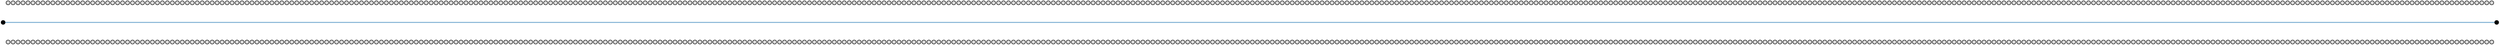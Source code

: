 <?xml version="1.0"?>
<!DOCTYPE ipe SYSTEM "ipe.dtd">
<ipe version="70218" creator="Ipe 7.2.28">
<info created="D:20231101095012" modified="D:20240919133254"/>
<ipestyle name="basic">
<symbol name="arrow/arc(spx)">
<path stroke="sym-stroke" fill="sym-stroke" pen="sym-pen">
0 0 m
-1 0.333 l
-1 -0.333 l
h
</path>
</symbol>
<symbol name="arrow/farc(spx)">
<path stroke="sym-stroke" fill="white" pen="sym-pen">
0 0 m
-1 0.333 l
-1 -0.333 l
h
</path>
</symbol>
<symbol name="arrow/ptarc(spx)">
<path stroke="sym-stroke" fill="sym-stroke" pen="sym-pen">
0 0 m
-1 0.333 l
-0.8 0 l
-1 -0.333 l
h
</path>
</symbol>
<symbol name="arrow/fptarc(spx)">
<path stroke="sym-stroke" fill="white" pen="sym-pen">
0 0 m
-1 0.333 l
-0.8 0 l
-1 -0.333 l
h
</path>
</symbol>
<symbol name="mark/circle(sx)" transformations="translations">
<path fill="sym-stroke">
0.6 0 0 0.6 0 0 e
0.4 0 0 0.4 0 0 e
</path>
</symbol>
<symbol name="mark/disk(sx)" transformations="translations">
<path fill="sym-stroke">
0.6 0 0 0.6 0 0 e
</path>
</symbol>
<symbol name="mark/fdisk(sfx)" transformations="translations">
<group>
<path fill="sym-fill">
0.5 0 0 0.5 0 0 e
</path>
<path fill="sym-stroke" fillrule="eofill">
0.6 0 0 0.6 0 0 e
0.4 0 0 0.4 0 0 e
</path>
</group>
</symbol>
<symbol name="mark/box(sx)" transformations="translations">
<path fill="sym-stroke" fillrule="eofill">
-0.6 -0.6 m
0.6 -0.6 l
0.6 0.6 l
-0.6 0.6 l
h
-0.4 -0.4 m
0.4 -0.4 l
0.4 0.4 l
-0.4 0.4 l
h
</path>
</symbol>
<symbol name="mark/square(sx)" transformations="translations">
<path fill="sym-stroke">
-0.6 -0.6 m
0.6 -0.6 l
0.6 0.6 l
-0.6 0.6 l
h
</path>
</symbol>
<symbol name="mark/fsquare(sfx)" transformations="translations">
<group>
<path fill="sym-fill">
-0.5 -0.5 m
0.5 -0.5 l
0.5 0.5 l
-0.5 0.5 l
h
</path>
<path fill="sym-stroke" fillrule="eofill">
-0.6 -0.6 m
0.6 -0.6 l
0.6 0.6 l
-0.6 0.6 l
h
-0.4 -0.4 m
0.4 -0.4 l
0.4 0.4 l
-0.4 0.4 l
h
</path>
</group>
</symbol>
<symbol name="mark/cross(sx)" transformations="translations">
<group>
<path fill="sym-stroke">
-0.43 -0.57 m
0.57 0.43 l
0.43 0.57 l
-0.57 -0.43 l
h
</path>
<path fill="sym-stroke">
-0.43 0.57 m
0.57 -0.43 l
0.43 -0.57 l
-0.57 0.43 l
h
</path>
</group>
</symbol>
<symbol name="arrow/fnormal(spx)">
<path stroke="sym-stroke" fill="white" pen="sym-pen">
0 0 m
-1 0.333 l
-1 -0.333 l
h
</path>
</symbol>
<symbol name="arrow/pointed(spx)">
<path stroke="sym-stroke" fill="sym-stroke" pen="sym-pen">
0 0 m
-1 0.333 l
-0.8 0 l
-1 -0.333 l
h
</path>
</symbol>
<symbol name="arrow/fpointed(spx)">
<path stroke="sym-stroke" fill="white" pen="sym-pen">
0 0 m
-1 0.333 l
-0.8 0 l
-1 -0.333 l
h
</path>
</symbol>
<symbol name="arrow/linear(spx)">
<path stroke="sym-stroke" pen="sym-pen">
-1 0.333 m
0 0 l
-1 -0.333 l
</path>
</symbol>
<symbol name="arrow/fdouble(spx)">
<path stroke="sym-stroke" fill="white" pen="sym-pen">
0 0 m
-1 0.333 l
-1 -0.333 l
h
-1 0 m
-2 0.333 l
-2 -0.333 l
h
</path>
</symbol>
<symbol name="arrow/double(spx)">
<path stroke="sym-stroke" fill="sym-stroke" pen="sym-pen">
0 0 m
-1 0.333 l
-1 -0.333 l
h
-1 0 m
-2 0.333 l
-2 -0.333 l
h
</path>
</symbol>
<symbol name="arrow/mid-normal(spx)">
<path stroke="sym-stroke" fill="sym-stroke" pen="sym-pen">
0.5 0 m
-0.5 0.333 l
-0.5 -0.333 l
h
</path>
</symbol>
<symbol name="arrow/mid-fnormal(spx)">
<path stroke="sym-stroke" fill="white" pen="sym-pen">
0.5 0 m
-0.5 0.333 l
-0.5 -0.333 l
h
</path>
</symbol>
<symbol name="arrow/mid-pointed(spx)">
<path stroke="sym-stroke" fill="sym-stroke" pen="sym-pen">
0.5 0 m
-0.5 0.333 l
-0.3 0 l
-0.5 -0.333 l
h
</path>
</symbol>
<symbol name="arrow/mid-fpointed(spx)">
<path stroke="sym-stroke" fill="white" pen="sym-pen">
0.5 0 m
-0.5 0.333 l
-0.3 0 l
-0.5 -0.333 l
h
</path>
</symbol>
<symbol name="arrow/mid-double(spx)">
<path stroke="sym-stroke" fill="sym-stroke" pen="sym-pen">
1 0 m
0 0.333 l
0 -0.333 l
h
0 0 m
-1 0.333 l
-1 -0.333 l
h
</path>
</symbol>
<symbol name="arrow/mid-fdouble(spx)">
<path stroke="sym-stroke" fill="white" pen="sym-pen">
1 0 m
0 0.333 l
0 -0.333 l
h
0 0 m
-1 0.333 l
-1 -0.333 l
h
</path>
</symbol>
<anglesize name="22.5 deg" value="22.5"/>
<anglesize name="30 deg" value="30"/>
<anglesize name="45 deg" value="45"/>
<anglesize name="60 deg" value="60"/>
<anglesize name="90 deg" value="90"/>
<arrowsize name="large" value="10"/>
<arrowsize name="small" value="5"/>
<arrowsize name="tiny" value="3"/>
<color name="blue" value="0 0 1"/>
<color name="brown" value="0.647 0.165 0.165"/>
<color name="darkblue" value="0 0 0.545"/>
<color name="darkcyan" value="0 0.545 0.545"/>
<color name="darkgray" value="0.663"/>
<color name="darkgreen" value="0 0.392 0"/>
<color name="darkmagenta" value="0.545 0 0.545"/>
<color name="darkorange" value="1 0.549 0"/>
<color name="darkred" value="0.545 0 0"/>
<color name="gold" value="1 0.843 0"/>
<color name="gray" value="0.745"/>
<color name="green" value="0 1 0"/>
<color name="lightblue" value="0.678 0.847 0.902"/>
<color name="lightcyan" value="0.878 1 1"/>
<color name="lightgray" value="0.827"/>
<color name="lightgreen" value="0.565 0.933 0.565"/>
<color name="lightyellow" value="1 1 0.878"/>
<color name="navy" value="0 0 0.502"/>
<color name="orange" value="1 0.647 0"/>
<color name="pink" value="1 0.753 0.796"/>
<color name="purple" value="0.627 0.125 0.941"/>
<color name="red" value="1 0 0"/>
<color name="seagreen" value="0.18 0.545 0.341"/>
<color name="turquoise" value="0.251 0.878 0.816"/>
<color name="violet" value="0.933 0.51 0.933"/>
<color name="yellow" value="1 1 0"/>
<dashstyle name="dash dot dotted" value="[4 2 1 2 1 2] 0"/>
<dashstyle name="dash dotted" value="[4 2 1 2] 0"/>
<dashstyle name="dashed" value="[4] 0"/>
<dashstyle name="dotted" value="[1 3] 0"/>
<gridsize name="10 pts (~3.5 mm)" value="10"/>
<gridsize name="14 pts (~5 mm)" value="14"/>
<gridsize name="16 pts (~6 mm)" value="16"/>
<gridsize name="20 pts (~7 mm)" value="20"/>
<gridsize name="28 pts (~10 mm)" value="28"/>
<gridsize name="32 pts (~12 mm)" value="32"/>
<gridsize name="4 pts" value="4"/>
<gridsize name="56 pts (~20 mm)" value="56"/>
<gridsize name="8 pts (~3 mm)" value="8"/>
<opacity name="10%" value="0.1"/>
<opacity name="30%" value="0.3"/>
<opacity name="50%" value="0.5"/>
<opacity name="75%" value="0.75"/>
<pen name="fat" value="1.2"/>
<pen name="heavier" value="0.8"/>
<pen name="ultrafat" value="2"/>
<symbolsize name="large" value="5"/>
<symbolsize name="small" value="2"/>
<symbolsize name="tiny" value="1.1"/>
<textsize name="Huge" value="\Huge"/>
<textsize name="LARGE" value="\LARGE"/>
<textsize name="Large" value="\Large"/>
<textsize name="footnote" value="\footnotesize"/>
<textsize name="huge" value="\huge"/>
<textsize name="large" value="\large"/>
<textsize name="script" value="\scriptsize"/>
<textsize name="small" value="\small"/>
<textsize name="tiny" value="\tiny"/>
<textstyle name="center" begin="\begin{center}" end="\end{center}"/>
<textstyle name="item" begin="\begin{itemize}\item{}" end="\end{itemize}"/>
<textstyle name="itemize" begin="\begin{itemize}" end="\end{itemize}"/>
<tiling name="falling" angle="-60" step="4" width="1"/>
<tiling name="rising" angle="30" step="4" width="1"/>
</ipestyle>
<ipestyle name="MDGE">
<color name="MDGE blue" value="0.502 0.694 0.827"/>
<color name="MDGE gray" value="0.851"/>
<color name="MDGE green" value="0.702 0.871 0.412"/>
<color name="MDGE lightblue" value="0.553 0.827 0.78"/>
<color name="MDGE orange" value="0.992 0.706 0.384"/>
<color name="MDGE pink" value="0.988 0.804 0.898"/>
<color name="MDGE purple" value="0.737 0.502 0.741"/>
<color name="MDGE red" value="0.984 0.502 0.447"/>
<color name="MDGE violet" value="0.745 0.729 0.855"/>
<color name="MDGE yellow" value="1 1 0.702"/>
</ipestyle>
<page>
<layer name="graph"/>
<layer name="obstacles"/>
<view layers="graph obstacles" active="graph"/>
<path layer="graph" matrix="1 0 0 1 -140 0" custom="50" stroke="MDGE blue" pen="heavier">
172 640 m
2176 640 l
</path>
<use matrix="1 0 0 1 -96 0" name="mark/disk(sx)" pos="128 640" size="normal" stroke="black"/>
<use matrix="1 0 0 1 1588 0" name="mark/disk(sx)" pos="448 640" size="normal" stroke="black"/>
<path layer="obstacles" matrix="1 0 0 1 -132 -12" stroke="black" fill="MDGE gray">
1.59857 0 0 1.59857 200 668 e
</path>
<path matrix="1 0 0 1 -148 -12" stroke="black" fill="MDGE gray">
1.59857 0 0 1.59857 200 668 e
</path>
<path matrix="1 0 0 1 -128 -12" stroke="black" fill="MDGE gray">
1.59857 0 0 1.59857 200 668 e
</path>
<path matrix="1 0 0 1 -144 -12" stroke="black" fill="MDGE gray">
1.59857 0 0 1.59857 200 668 e
</path>
<path matrix="1 0 0 1 -140 -12" stroke="black" fill="MDGE gray">
1.59857 0 0 1.59857 200 668 e
</path>
<path matrix="1 0 0 1 -136 -12" stroke="black" fill="MDGE gray">
1.59857 0 0 1.59857 200 668 e
</path>
<path matrix="1 0 0 1 -152 -12" stroke="black" fill="MDGE gray">
1.59857 0 0 1.59857 200 668 e
</path>
<path matrix="1 0 0 1 -156 -12" stroke="black" fill="MDGE gray">
1.59857 0 0 1.59857 200 668 e
</path>
<path matrix="1 0 0 1 -160 -12" stroke="black" fill="MDGE gray">
1.59857 0 0 1.59857 200 668 e
</path>
<path matrix="1 0 0 1 -164 -12" stroke="black" fill="MDGE gray">
1.59857 0 0 1.59857 200 668 e
</path>
<path matrix="1 0 0 1 -92 -12" stroke="black" fill="MDGE gray">
1.59857 0 0 1.59857 200 668 e
</path>
<path matrix="1 0 0 1 -108 -12" stroke="black" fill="MDGE gray">
1.59857 0 0 1.59857 200 668 e
</path>
<path matrix="1 0 0 1 -88 -12" stroke="black" fill="MDGE gray">
1.59857 0 0 1.59857 200 668 e
</path>
<path matrix="1 0 0 1 -104 -12" stroke="black" fill="MDGE gray">
1.59857 0 0 1.59857 200 668 e
</path>
<path matrix="1 0 0 1 -100 -12" stroke="black" fill="MDGE gray">
1.59857 0 0 1.59857 200 668 e
</path>
<path matrix="1 0 0 1 -96 -12" stroke="black" fill="MDGE gray">
1.59857 0 0 1.59857 200 668 e
</path>
<path matrix="1 0 0 1 -112 -12" stroke="black" fill="MDGE gray">
1.59857 0 0 1.59857 200 668 e
</path>
<path matrix="1 0 0 1 -116 -12" stroke="black" fill="MDGE gray">
1.59857 0 0 1.59857 200 668 e
</path>
<path matrix="1 0 0 1 -120 -12" stroke="black" fill="MDGE gray">
1.59857 0 0 1.59857 200 668 e
</path>
<path matrix="1 0 0 1 -124 -12" stroke="black" fill="MDGE gray">
1.59857 0 0 1.59857 200 668 e
</path>
<path matrix="1 0 0 1 -52 -12" stroke="black" fill="MDGE gray">
1.59857 0 0 1.59857 200 668 e
</path>
<path matrix="1 0 0 1 -68 -12" stroke="black" fill="MDGE gray">
1.59857 0 0 1.59857 200 668 e
</path>
<path matrix="1 0 0 1 -48 -12" stroke="black" fill="MDGE gray">
1.59857 0 0 1.59857 200 668 e
</path>
<path matrix="1 0 0 1 -64 -12" stroke="black" fill="MDGE gray">
1.59857 0 0 1.59857 200 668 e
</path>
<path matrix="1 0 0 1 -60 -12" stroke="black" fill="MDGE gray">
1.59857 0 0 1.59857 200 668 e
</path>
<path matrix="1 0 0 1 -56 -12" stroke="black" fill="MDGE gray">
1.59857 0 0 1.59857 200 668 e
</path>
<path matrix="1 0 0 1 -72 -12" stroke="black" fill="MDGE gray">
1.59857 0 0 1.59857 200 668 e
</path>
<path matrix="1 0 0 1 -76 -12" stroke="black" fill="MDGE gray">
1.59857 0 0 1.59857 200 668 e
</path>
<path matrix="1 0 0 1 -80 -12" stroke="black" fill="MDGE gray">
1.59857 0 0 1.59857 200 668 e
</path>
<path matrix="1 0 0 1 -84 -12" stroke="black" fill="MDGE gray">
1.59857 0 0 1.59857 200 668 e
</path>
<path matrix="1 0 0 1 -12 -12" stroke="black" fill="MDGE gray">
1.59857 0 0 1.59857 200 668 e
</path>
<path matrix="1 0 0 1 -28 -12" stroke="black" fill="MDGE gray">
1.59857 0 0 1.59857 200 668 e
</path>
<path matrix="1 0 0 1 -8 -12" stroke="black" fill="MDGE gray">
1.59857 0 0 1.59857 200 668 e
</path>
<path matrix="1 0 0 1 -24 -12" stroke="black" fill="MDGE gray">
1.59857 0 0 1.59857 200 668 e
</path>
<path matrix="1 0 0 1 -20 -12" stroke="black" fill="MDGE gray">
1.59857 0 0 1.59857 200 668 e
</path>
<path matrix="1 0 0 1 -16 -12" stroke="black" fill="MDGE gray">
1.59857 0 0 1.59857 200 668 e
</path>
<path matrix="1 0 0 1 -32 -12" stroke="black" fill="MDGE gray">
1.59857 0 0 1.59857 200 668 e
</path>
<path matrix="1 0 0 1 -36 -12" stroke="black" fill="MDGE gray">
1.59857 0 0 1.59857 200 668 e
</path>
<path matrix="1 0 0 1 -40 -12" stroke="black" fill="MDGE gray">
1.59857 0 0 1.59857 200 668 e
</path>
<path matrix="1 0 0 1 -44 -12" stroke="black" fill="MDGE gray">
1.59857 0 0 1.59857 200 668 e
</path>
<path matrix="1 0 0 1 28 -12" stroke="black" fill="MDGE gray">
1.59857 0 0 1.59857 200 668 e
</path>
<path matrix="1 0 0 1 12 -12" stroke="black" fill="MDGE gray">
1.59857 0 0 1.59857 200 668 e
</path>
<path matrix="1 0 0 1 32 -12" stroke="black" fill="MDGE gray">
1.59857 0 0 1.59857 200 668 e
</path>
<path matrix="1 0 0 1 16 -12" stroke="black" fill="MDGE gray">
1.59857 0 0 1.59857 200 668 e
</path>
<path matrix="1 0 0 1 20 -12" stroke="black" fill="MDGE gray">
1.59857 0 0 1.59857 200 668 e
</path>
<path matrix="1 0 0 1 24 -12" stroke="black" fill="MDGE gray">
1.59857 0 0 1.59857 200 668 e
</path>
<path matrix="1 0 0 1 8 -12" stroke="black" fill="MDGE gray">
1.59857 0 0 1.59857 200 668 e
</path>
<path matrix="1 0 0 1 4 -12" stroke="black" fill="MDGE gray">
1.59857 0 0 1.59857 200 668 e
</path>
<path matrix="1 0 0 1 0 -12" stroke="black" fill="MDGE gray">
1.59857 0 0 1.59857 200 668 e
</path>
<path matrix="1 0 0 1 -4 -12" stroke="black" fill="MDGE gray">
1.59857 0 0 1.59857 200 668 e
</path>
<path matrix="1 0 0 1 -132 -44" stroke="black" fill="MDGE gray">
1.59857 0 0 1.59857 200 668 e
</path>
<path matrix="1 0 0 1 -148 -44" stroke="black" fill="MDGE gray">
1.59857 0 0 1.59857 200 668 e
</path>
<path matrix="1 0 0 1 -128 -44" stroke="black" fill="MDGE gray">
1.59857 0 0 1.59857 200 668 e
</path>
<path matrix="1 0 0 1 -144 -44" stroke="black" fill="MDGE gray">
1.59857 0 0 1.59857 200 668 e
</path>
<path matrix="1 0 0 1 -140 -44" stroke="black" fill="MDGE gray">
1.59857 0 0 1.59857 200 668 e
</path>
<path matrix="1 0 0 1 -136 -44" stroke="black" fill="MDGE gray">
1.59857 0 0 1.59857 200 668 e
</path>
<path matrix="1 0 0 1 -152 -44" stroke="black" fill="MDGE gray">
1.59857 0 0 1.59857 200 668 e
</path>
<path matrix="1 0 0 1 -156 -44" stroke="black" fill="MDGE gray">
1.59857 0 0 1.59857 200 668 e
</path>
<path matrix="1 0 0 1 -160 -44" stroke="black" fill="MDGE gray">
1.59857 0 0 1.59857 200 668 e
</path>
<path matrix="1 0 0 1 -164 -44" stroke="black" fill="MDGE gray">
1.59857 0 0 1.59857 200 668 e
</path>
<path matrix="1 0 0 1 -92 -44" stroke="black" fill="MDGE gray">
1.59857 0 0 1.59857 200 668 e
</path>
<path matrix="1 0 0 1 -108 -44" stroke="black" fill="MDGE gray">
1.59857 0 0 1.59857 200 668 e
</path>
<path matrix="1 0 0 1 -88 -44" stroke="black" fill="MDGE gray">
1.59857 0 0 1.59857 200 668 e
</path>
<path matrix="1 0 0 1 -104 -44" stroke="black" fill="MDGE gray">
1.59857 0 0 1.59857 200 668 e
</path>
<path matrix="1 0 0 1 -100 -44" stroke="black" fill="MDGE gray">
1.59857 0 0 1.59857 200 668 e
</path>
<path matrix="1 0 0 1 -96 -44" stroke="black" fill="MDGE gray">
1.59857 0 0 1.59857 200 668 e
</path>
<path matrix="1 0 0 1 -112 -44" stroke="black" fill="MDGE gray">
1.59857 0 0 1.59857 200 668 e
</path>
<path matrix="1 0 0 1 -116 -44" stroke="black" fill="MDGE gray">
1.59857 0 0 1.59857 200 668 e
</path>
<path matrix="1 0 0 1 -120 -44" stroke="black" fill="MDGE gray">
1.59857 0 0 1.59857 200 668 e
</path>
<path matrix="1 0 0 1 -124 -44" stroke="black" fill="MDGE gray">
1.59857 0 0 1.59857 200 668 e
</path>
<path matrix="1 0 0 1 -52 -44" stroke="black" fill="MDGE gray">
1.59857 0 0 1.59857 200 668 e
</path>
<path matrix="1 0 0 1 -68 -44" stroke="black" fill="MDGE gray">
1.59857 0 0 1.59857 200 668 e
</path>
<path matrix="1 0 0 1 -48 -44" stroke="black" fill="MDGE gray">
1.59857 0 0 1.59857 200 668 e
</path>
<path matrix="1 0 0 1 -64 -44" stroke="black" fill="MDGE gray">
1.59857 0 0 1.59857 200 668 e
</path>
<path matrix="1 0 0 1 -60 -44" stroke="black" fill="MDGE gray">
1.59857 0 0 1.59857 200 668 e
</path>
<path matrix="1 0 0 1 -56 -44" stroke="black" fill="MDGE gray">
1.59857 0 0 1.59857 200 668 e
</path>
<path matrix="1 0 0 1 -72 -44" stroke="black" fill="MDGE gray">
1.59857 0 0 1.59857 200 668 e
</path>
<path matrix="1 0 0 1 -76 -44" stroke="black" fill="MDGE gray">
1.59857 0 0 1.59857 200 668 e
</path>
<path matrix="1 0 0 1 -80 -44" stroke="black" fill="MDGE gray">
1.59857 0 0 1.59857 200 668 e
</path>
<path matrix="1 0 0 1 -84 -44" stroke="black" fill="MDGE gray">
1.59857 0 0 1.59857 200 668 e
</path>
<path matrix="1 0 0 1 -12 -44" stroke="black" fill="MDGE gray">
1.59857 0 0 1.59857 200 668 e
</path>
<path matrix="1 0 0 1 -28 -44" stroke="black" fill="MDGE gray">
1.59857 0 0 1.59857 200 668 e
</path>
<path matrix="1 0 0 1 -8 -44" stroke="black" fill="MDGE gray">
1.59857 0 0 1.59857 200 668 e
</path>
<path matrix="1 0 0 1 -24 -44" stroke="black" fill="MDGE gray">
1.59857 0 0 1.59857 200 668 e
</path>
<path matrix="1 0 0 1 -20 -44" stroke="black" fill="MDGE gray">
1.59857 0 0 1.59857 200 668 e
</path>
<path matrix="1 0 0 1 -16 -44" stroke="black" fill="MDGE gray">
1.59857 0 0 1.59857 200 668 e
</path>
<path matrix="1 0 0 1 -32 -44" stroke="black" fill="MDGE gray">
1.59857 0 0 1.59857 200 668 e
</path>
<path matrix="1 0 0 1 -36 -44" stroke="black" fill="MDGE gray">
1.59857 0 0 1.59857 200 668 e
</path>
<path matrix="1 0 0 1 -40 -44" stroke="black" fill="MDGE gray">
1.59857 0 0 1.59857 200 668 e
</path>
<path matrix="1 0 0 1 -44 -44" stroke="black" fill="MDGE gray">
1.59857 0 0 1.59857 200 668 e
</path>
<path matrix="1 0 0 1 28 -44" stroke="black" fill="MDGE gray">
1.59857 0 0 1.59857 200 668 e
</path>
<path matrix="1 0 0 1 12 -44" stroke="black" fill="MDGE gray">
1.59857 0 0 1.59857 200 668 e
</path>
<path matrix="1 0 0 1 32 -44" stroke="black" fill="MDGE gray">
1.59857 0 0 1.59857 200 668 e
</path>
<path matrix="1 0 0 1 16 -44" stroke="black" fill="MDGE gray">
1.59857 0 0 1.59857 200 668 e
</path>
<path matrix="1 0 0 1 20 -44" stroke="black" fill="MDGE gray">
1.59857 0 0 1.59857 200 668 e
</path>
<path matrix="1 0 0 1 24 -44" stroke="black" fill="MDGE gray">
1.59857 0 0 1.59857 200 668 e
</path>
<path matrix="1 0 0 1 8 -44" stroke="black" fill="MDGE gray">
1.59857 0 0 1.59857 200 668 e
</path>
<path matrix="1 0 0 1 4 -44" stroke="black" fill="MDGE gray">
1.59857 0 0 1.59857 200 668 e
</path>
<path matrix="1 0 0 1 0 -44" stroke="black" fill="MDGE gray">
1.59857 0 0 1.59857 200 668 e
</path>
<path matrix="1 0 0 1 -4 -44" stroke="black" fill="MDGE gray">
1.59857 0 0 1.59857 200 668 e
</path>
<path matrix="1 0 0 1 68 -12" stroke="black" fill="MDGE gray">
1.59857 0 0 1.59857 200 668 e
</path>
<path matrix="1 0 0 1 52 -12" stroke="black" fill="MDGE gray">
1.59857 0 0 1.59857 200 668 e
</path>
<path matrix="1 0 0 1 72 -12" stroke="black" fill="MDGE gray">
1.59857 0 0 1.59857 200 668 e
</path>
<path matrix="1 0 0 1 56 -12" stroke="black" fill="MDGE gray">
1.59857 0 0 1.59857 200 668 e
</path>
<path matrix="1 0 0 1 60 -12" stroke="black" fill="MDGE gray">
1.59857 0 0 1.59857 200 668 e
</path>
<path matrix="1 0 0 1 64 -12" stroke="black" fill="MDGE gray">
1.59857 0 0 1.59857 200 668 e
</path>
<path matrix="1 0 0 1 48 -12" stroke="black" fill="MDGE gray">
1.59857 0 0 1.59857 200 668 e
</path>
<path matrix="1 0 0 1 44 -12" stroke="black" fill="MDGE gray">
1.59857 0 0 1.59857 200 668 e
</path>
<path matrix="1 0 0 1 40 -12" stroke="black" fill="MDGE gray">
1.59857 0 0 1.59857 200 668 e
</path>
<path matrix="1 0 0 1 36 -12" stroke="black" fill="MDGE gray">
1.59857 0 0 1.59857 200 668 e
</path>
<path matrix="1 0 0 1 108 -12" stroke="black" fill="MDGE gray">
1.59857 0 0 1.59857 200 668 e
</path>
<path matrix="1 0 0 1 92 -12" stroke="black" fill="MDGE gray">
1.59857 0 0 1.59857 200 668 e
</path>
<path matrix="1 0 0 1 112 -12" stroke="black" fill="MDGE gray">
1.59857 0 0 1.59857 200 668 e
</path>
<path matrix="1 0 0 1 96 -12" stroke="black" fill="MDGE gray">
1.59857 0 0 1.59857 200 668 e
</path>
<path matrix="1 0 0 1 100 -12" stroke="black" fill="MDGE gray">
1.59857 0 0 1.59857 200 668 e
</path>
<path matrix="1 0 0 1 104 -12" stroke="black" fill="MDGE gray">
1.59857 0 0 1.59857 200 668 e
</path>
<path matrix="1 0 0 1 88 -12" stroke="black" fill="MDGE gray">
1.59857 0 0 1.59857 200 668 e
</path>
<path matrix="1 0 0 1 84 -12" stroke="black" fill="MDGE gray">
1.59857 0 0 1.59857 200 668 e
</path>
<path matrix="1 0 0 1 80 -12" stroke="black" fill="MDGE gray">
1.59857 0 0 1.59857 200 668 e
</path>
<path matrix="1 0 0 1 76 -12" stroke="black" fill="MDGE gray">
1.59857 0 0 1.59857 200 668 e
</path>
<path matrix="1 0 0 1 148 -12" stroke="black" fill="MDGE gray">
1.59857 0 0 1.59857 200 668 e
</path>
<path matrix="1 0 0 1 132 -12" stroke="black" fill="MDGE gray">
1.59857 0 0 1.59857 200 668 e
</path>
<path matrix="1 0 0 1 152 -12" stroke="black" fill="MDGE gray">
1.59857 0 0 1.59857 200 668 e
</path>
<path matrix="1 0 0 1 136 -12" stroke="black" fill="MDGE gray">
1.59857 0 0 1.59857 200 668 e
</path>
<path matrix="1 0 0 1 140 -12" stroke="black" fill="MDGE gray">
1.59857 0 0 1.59857 200 668 e
</path>
<path matrix="1 0 0 1 144 -12" stroke="black" fill="MDGE gray">
1.59857 0 0 1.59857 200 668 e
</path>
<path matrix="1 0 0 1 128 -12" stroke="black" fill="MDGE gray">
1.59857 0 0 1.59857 200 668 e
</path>
<path matrix="1 0 0 1 124 -12" stroke="black" fill="MDGE gray">
1.59857 0 0 1.59857 200 668 e
</path>
<path matrix="1 0 0 1 120 -12" stroke="black" fill="MDGE gray">
1.59857 0 0 1.59857 200 668 e
</path>
<path matrix="1 0 0 1 116 -12" stroke="black" fill="MDGE gray">
1.59857 0 0 1.59857 200 668 e
</path>
<path matrix="1 0 0 1 188 -12" stroke="black" fill="MDGE gray">
1.59857 0 0 1.59857 200 668 e
</path>
<path matrix="1 0 0 1 172 -12" stroke="black" fill="MDGE gray">
1.59857 0 0 1.59857 200 668 e
</path>
<path matrix="1 0 0 1 192 -12" stroke="black" fill="MDGE gray">
1.59857 0 0 1.59857 200 668 e
</path>
<path matrix="1 0 0 1 176 -12" stroke="black" fill="MDGE gray">
1.59857 0 0 1.59857 200 668 e
</path>
<path matrix="1 0 0 1 180 -12" stroke="black" fill="MDGE gray">
1.59857 0 0 1.59857 200 668 e
</path>
<path matrix="1 0 0 1 184 -12" stroke="black" fill="MDGE gray">
1.59857 0 0 1.59857 200 668 e
</path>
<path matrix="1 0 0 1 168 -12" stroke="black" fill="MDGE gray">
1.59857 0 0 1.59857 200 668 e
</path>
<path matrix="1 0 0 1 164 -12" stroke="black" fill="MDGE gray">
1.59857 0 0 1.59857 200 668 e
</path>
<path matrix="1 0 0 1 160 -12" stroke="black" fill="MDGE gray">
1.59857 0 0 1.59857 200 668 e
</path>
<path matrix="1 0 0 1 156 -12" stroke="black" fill="MDGE gray">
1.59857 0 0 1.59857 200 668 e
</path>
<path matrix="1 0 0 1 228 -12" stroke="black" fill="MDGE gray">
1.59857 0 0 1.59857 200 668 e
</path>
<path matrix="1 0 0 1 212 -12" stroke="black" fill="MDGE gray">
1.59857 0 0 1.59857 200 668 e
</path>
<path matrix="1 0 0 1 232 -12" stroke="black" fill="MDGE gray">
1.59857 0 0 1.59857 200 668 e
</path>
<path matrix="1 0 0 1 216 -12" stroke="black" fill="MDGE gray">
1.59857 0 0 1.59857 200 668 e
</path>
<path matrix="1 0 0 1 220 -12" stroke="black" fill="MDGE gray">
1.59857 0 0 1.59857 200 668 e
</path>
<path matrix="1 0 0 1 224 -12" stroke="black" fill="MDGE gray">
1.59857 0 0 1.59857 200 668 e
</path>
<path matrix="1 0 0 1 208 -12" stroke="black" fill="MDGE gray">
1.59857 0 0 1.59857 200 668 e
</path>
<path matrix="1 0 0 1 204 -12" stroke="black" fill="MDGE gray">
1.59857 0 0 1.59857 200 668 e
</path>
<path matrix="1 0 0 1 200 -12" stroke="black" fill="MDGE gray">
1.59857 0 0 1.59857 200 668 e
</path>
<path matrix="1 0 0 1 196 -12" stroke="black" fill="MDGE gray">
1.59857 0 0 1.59857 200 668 e
</path>
<path matrix="1 0 0 1 68 -44" stroke="black" fill="MDGE gray">
1.59857 0 0 1.59857 200 668 e
</path>
<path matrix="1 0 0 1 52 -44" stroke="black" fill="MDGE gray">
1.59857 0 0 1.59857 200 668 e
</path>
<path matrix="1 0 0 1 72 -44" stroke="black" fill="MDGE gray">
1.59857 0 0 1.59857 200 668 e
</path>
<path matrix="1 0 0 1 56 -44" stroke="black" fill="MDGE gray">
1.59857 0 0 1.59857 200 668 e
</path>
<path matrix="1 0 0 1 60 -44" stroke="black" fill="MDGE gray">
1.59857 0 0 1.59857 200 668 e
</path>
<path matrix="1 0 0 1 64 -44" stroke="black" fill="MDGE gray">
1.59857 0 0 1.59857 200 668 e
</path>
<path matrix="1 0 0 1 48 -44" stroke="black" fill="MDGE gray">
1.59857 0 0 1.59857 200 668 e
</path>
<path matrix="1 0 0 1 44 -44" stroke="black" fill="MDGE gray">
1.59857 0 0 1.59857 200 668 e
</path>
<path matrix="1 0 0 1 40 -44" stroke="black" fill="MDGE gray">
1.59857 0 0 1.59857 200 668 e
</path>
<path matrix="1 0 0 1 36 -44" stroke="black" fill="MDGE gray">
1.59857 0 0 1.59857 200 668 e
</path>
<path matrix="1 0 0 1 108 -44" stroke="black" fill="MDGE gray">
1.59857 0 0 1.59857 200 668 e
</path>
<path matrix="1 0 0 1 92 -44" stroke="black" fill="MDGE gray">
1.59857 0 0 1.59857 200 668 e
</path>
<path matrix="1 0 0 1 112 -44" stroke="black" fill="MDGE gray">
1.59857 0 0 1.59857 200 668 e
</path>
<path matrix="1 0 0 1 96 -44" stroke="black" fill="MDGE gray">
1.59857 0 0 1.59857 200 668 e
</path>
<path matrix="1 0 0 1 100 -44" stroke="black" fill="MDGE gray">
1.59857 0 0 1.59857 200 668 e
</path>
<path matrix="1 0 0 1 104 -44" stroke="black" fill="MDGE gray">
1.59857 0 0 1.59857 200 668 e
</path>
<path matrix="1 0 0 1 88 -44" stroke="black" fill="MDGE gray">
1.59857 0 0 1.59857 200 668 e
</path>
<path matrix="1 0 0 1 84 -44" stroke="black" fill="MDGE gray">
1.59857 0 0 1.59857 200 668 e
</path>
<path matrix="1 0 0 1 80 -44" stroke="black" fill="MDGE gray">
1.59857 0 0 1.59857 200 668 e
</path>
<path matrix="1 0 0 1 76 -44" stroke="black" fill="MDGE gray">
1.59857 0 0 1.59857 200 668 e
</path>
<path matrix="1 0 0 1 148 -44" stroke="black" fill="MDGE gray">
1.59857 0 0 1.59857 200 668 e
</path>
<path matrix="1 0 0 1 132 -44" stroke="black" fill="MDGE gray">
1.59857 0 0 1.59857 200 668 e
</path>
<path matrix="1 0 0 1 152 -44" stroke="black" fill="MDGE gray">
1.59857 0 0 1.59857 200 668 e
</path>
<path matrix="1 0 0 1 136 -44" stroke="black" fill="MDGE gray">
1.59857 0 0 1.59857 200 668 e
</path>
<path matrix="1 0 0 1 140 -44" stroke="black" fill="MDGE gray">
1.59857 0 0 1.59857 200 668 e
</path>
<path matrix="1 0 0 1 144 -44" stroke="black" fill="MDGE gray">
1.59857 0 0 1.59857 200 668 e
</path>
<path matrix="1 0 0 1 128 -44" stroke="black" fill="MDGE gray">
1.59857 0 0 1.59857 200 668 e
</path>
<path matrix="1 0 0 1 124 -44" stroke="black" fill="MDGE gray">
1.59857 0 0 1.59857 200 668 e
</path>
<path matrix="1 0 0 1 120 -44" stroke="black" fill="MDGE gray">
1.59857 0 0 1.59857 200 668 e
</path>
<path matrix="1 0 0 1 116 -44" stroke="black" fill="MDGE gray">
1.59857 0 0 1.59857 200 668 e
</path>
<path matrix="1 0 0 1 188 -44" stroke="black" fill="MDGE gray">
1.59857 0 0 1.59857 200 668 e
</path>
<path matrix="1 0 0 1 172 -44" stroke="black" fill="MDGE gray">
1.59857 0 0 1.59857 200 668 e
</path>
<path matrix="1 0 0 1 192 -44" stroke="black" fill="MDGE gray">
1.59857 0 0 1.59857 200 668 e
</path>
<path matrix="1 0 0 1 176 -44" stroke="black" fill="MDGE gray">
1.59857 0 0 1.59857 200 668 e
</path>
<path matrix="1 0 0 1 180 -44" stroke="black" fill="MDGE gray">
1.59857 0 0 1.59857 200 668 e
</path>
<path matrix="1 0 0 1 184 -44" stroke="black" fill="MDGE gray">
1.59857 0 0 1.59857 200 668 e
</path>
<path matrix="1 0 0 1 168 -44" stroke="black" fill="MDGE gray">
1.59857 0 0 1.59857 200 668 e
</path>
<path matrix="1 0 0 1 164 -44" stroke="black" fill="MDGE gray">
1.59857 0 0 1.59857 200 668 e
</path>
<path matrix="1 0 0 1 160 -44" stroke="black" fill="MDGE gray">
1.59857 0 0 1.59857 200 668 e
</path>
<path matrix="1 0 0 1 156 -44" stroke="black" fill="MDGE gray">
1.59857 0 0 1.59857 200 668 e
</path>
<path matrix="1 0 0 1 228 -44" stroke="black" fill="MDGE gray">
1.59857 0 0 1.59857 200 668 e
</path>
<path matrix="1 0 0 1 212 -44" stroke="black" fill="MDGE gray">
1.59857 0 0 1.59857 200 668 e
</path>
<path matrix="1 0 0 1 232 -44" stroke="black" fill="MDGE gray">
1.59857 0 0 1.59857 200 668 e
</path>
<path matrix="1 0 0 1 216 -44" stroke="black" fill="MDGE gray">
1.59857 0 0 1.59857 200 668 e
</path>
<path matrix="1 0 0 1 220 -44" stroke="black" fill="MDGE gray">
1.59857 0 0 1.59857 200 668 e
</path>
<path matrix="1 0 0 1 224 -44" stroke="black" fill="MDGE gray">
1.59857 0 0 1.59857 200 668 e
</path>
<path matrix="1 0 0 1 208 -44" stroke="black" fill="MDGE gray">
1.59857 0 0 1.59857 200 668 e
</path>
<path matrix="1 0 0 1 204 -44" stroke="black" fill="MDGE gray">
1.59857 0 0 1.59857 200 668 e
</path>
<path matrix="1 0 0 1 200 -44" stroke="black" fill="MDGE gray">
1.59857 0 0 1.59857 200 668 e
</path>
<path matrix="1 0 0 1 196 -44" stroke="black" fill="MDGE gray">
1.59857 0 0 1.59857 200 668 e
</path>
<path matrix="1 0 0 1 268 -12" stroke="black" fill="MDGE gray">
1.59857 0 0 1.59857 200 668 e
</path>
<path matrix="1 0 0 1 252 -12" stroke="black" fill="MDGE gray">
1.59857 0 0 1.59857 200 668 e
</path>
<path matrix="1 0 0 1 272 -12" stroke="black" fill="MDGE gray">
1.59857 0 0 1.59857 200 668 e
</path>
<path matrix="1 0 0 1 256 -12" stroke="black" fill="MDGE gray">
1.59857 0 0 1.59857 200 668 e
</path>
<path matrix="1 0 0 1 260 -12" stroke="black" fill="MDGE gray">
1.59857 0 0 1.59857 200 668 e
</path>
<path matrix="1 0 0 1 264 -12" stroke="black" fill="MDGE gray">
1.59857 0 0 1.59857 200 668 e
</path>
<path matrix="1 0 0 1 248 -12" stroke="black" fill="MDGE gray">
1.59857 0 0 1.59857 200 668 e
</path>
<path matrix="1 0 0 1 244 -12" stroke="black" fill="MDGE gray">
1.59857 0 0 1.59857 200 668 e
</path>
<path matrix="1 0 0 1 240 -12" stroke="black" fill="MDGE gray">
1.59857 0 0 1.59857 200 668 e
</path>
<path matrix="1 0 0 1 236 -12" stroke="black" fill="MDGE gray">
1.59857 0 0 1.59857 200 668 e
</path>
<path matrix="1 0 0 1 308 -12" stroke="black" fill="MDGE gray">
1.59857 0 0 1.59857 200 668 e
</path>
<path matrix="1 0 0 1 292 -12" stroke="black" fill="MDGE gray">
1.59857 0 0 1.59857 200 668 e
</path>
<path matrix="1 0 0 1 312 -12" stroke="black" fill="MDGE gray">
1.59857 0 0 1.59857 200 668 e
</path>
<path matrix="1 0 0 1 296 -12" stroke="black" fill="MDGE gray">
1.59857 0 0 1.59857 200 668 e
</path>
<path matrix="1 0 0 1 300 -12" stroke="black" fill="MDGE gray">
1.59857 0 0 1.59857 200 668 e
</path>
<path matrix="1 0 0 1 304 -12" stroke="black" fill="MDGE gray">
1.59857 0 0 1.59857 200 668 e
</path>
<path matrix="1 0 0 1 288 -12" stroke="black" fill="MDGE gray">
1.59857 0 0 1.59857 200 668 e
</path>
<path matrix="1 0 0 1 284 -12" stroke="black" fill="MDGE gray">
1.59857 0 0 1.59857 200 668 e
</path>
<path matrix="1 0 0 1 280 -12" stroke="black" fill="MDGE gray">
1.59857 0 0 1.59857 200 668 e
</path>
<path matrix="1 0 0 1 276 -12" stroke="black" fill="MDGE gray">
1.59857 0 0 1.59857 200 668 e
</path>
<path matrix="1 0 0 1 348 -12" stroke="black" fill="MDGE gray">
1.59857 0 0 1.59857 200 668 e
</path>
<path matrix="1 0 0 1 332 -12" stroke="black" fill="MDGE gray">
1.59857 0 0 1.59857 200 668 e
</path>
<path matrix="1 0 0 1 352 -12" stroke="black" fill="MDGE gray">
1.59857 0 0 1.59857 200 668 e
</path>
<path matrix="1 0 0 1 336 -12" stroke="black" fill="MDGE gray">
1.59857 0 0 1.59857 200 668 e
</path>
<path matrix="1 0 0 1 340 -12" stroke="black" fill="MDGE gray">
1.59857 0 0 1.59857 200 668 e
</path>
<path matrix="1 0 0 1 344 -12" stroke="black" fill="MDGE gray">
1.59857 0 0 1.59857 200 668 e
</path>
<path matrix="1 0 0 1 328 -12" stroke="black" fill="MDGE gray">
1.59857 0 0 1.59857 200 668 e
</path>
<path matrix="1 0 0 1 324 -12" stroke="black" fill="MDGE gray">
1.59857 0 0 1.59857 200 668 e
</path>
<path matrix="1 0 0 1 320 -12" stroke="black" fill="MDGE gray">
1.59857 0 0 1.59857 200 668 e
</path>
<path matrix="1 0 0 1 316 -12" stroke="black" fill="MDGE gray">
1.59857 0 0 1.59857 200 668 e
</path>
<path matrix="1 0 0 1 388 -12" stroke="black" fill="MDGE gray">
1.59857 0 0 1.59857 200 668 e
</path>
<path matrix="1 0 0 1 372 -12" stroke="black" fill="MDGE gray">
1.59857 0 0 1.59857 200 668 e
</path>
<path matrix="1 0 0 1 392 -12" stroke="black" fill="MDGE gray">
1.59857 0 0 1.59857 200 668 e
</path>
<path matrix="1 0 0 1 376 -12" stroke="black" fill="MDGE gray">
1.59857 0 0 1.59857 200 668 e
</path>
<path matrix="1 0 0 1 380 -12" stroke="black" fill="MDGE gray">
1.59857 0 0 1.59857 200 668 e
</path>
<path matrix="1 0 0 1 384 -12" stroke="black" fill="MDGE gray">
1.59857 0 0 1.59857 200 668 e
</path>
<path matrix="1 0 0 1 368 -12" stroke="black" fill="MDGE gray">
1.59857 0 0 1.59857 200 668 e
</path>
<path matrix="1 0 0 1 364 -12" stroke="black" fill="MDGE gray">
1.59857 0 0 1.59857 200 668 e
</path>
<path matrix="1 0 0 1 360 -12" stroke="black" fill="MDGE gray">
1.59857 0 0 1.59857 200 668 e
</path>
<path matrix="1 0 0 1 356 -12" stroke="black" fill="MDGE gray">
1.59857 0 0 1.59857 200 668 e
</path>
<path matrix="1 0 0 1 428 -12" stroke="black" fill="MDGE gray">
1.59857 0 0 1.59857 200 668 e
</path>
<path matrix="1 0 0 1 412 -12" stroke="black" fill="MDGE gray">
1.59857 0 0 1.59857 200 668 e
</path>
<path matrix="1 0 0 1 432 -12" stroke="black" fill="MDGE gray">
1.59857 0 0 1.59857 200 668 e
</path>
<path matrix="1 0 0 1 416 -12" stroke="black" fill="MDGE gray">
1.59857 0 0 1.59857 200 668 e
</path>
<path matrix="1 0 0 1 420 -12" stroke="black" fill="MDGE gray">
1.59857 0 0 1.59857 200 668 e
</path>
<path matrix="1 0 0 1 424 -12" stroke="black" fill="MDGE gray">
1.59857 0 0 1.59857 200 668 e
</path>
<path matrix="1 0 0 1 408 -12" stroke="black" fill="MDGE gray">
1.59857 0 0 1.59857 200 668 e
</path>
<path matrix="1 0 0 1 404 -12" stroke="black" fill="MDGE gray">
1.59857 0 0 1.59857 200 668 e
</path>
<path matrix="1 0 0 1 400 -12" stroke="black" fill="MDGE gray">
1.59857 0 0 1.59857 200 668 e
</path>
<path matrix="1 0 0 1 396 -12" stroke="black" fill="MDGE gray">
1.59857 0 0 1.59857 200 668 e
</path>
<path matrix="1 0 0 1 468 -12" stroke="black" fill="MDGE gray">
1.59857 0 0 1.59857 200 668 e
</path>
<path matrix="1 0 0 1 452 -12" stroke="black" fill="MDGE gray">
1.59857 0 0 1.59857 200 668 e
</path>
<path matrix="1 0 0 1 472 -12" stroke="black" fill="MDGE gray">
1.59857 0 0 1.59857 200 668 e
</path>
<path matrix="1 0 0 1 456 -12" stroke="black" fill="MDGE gray">
1.59857 0 0 1.59857 200 668 e
</path>
<path matrix="1 0 0 1 460 -12" stroke="black" fill="MDGE gray">
1.59857 0 0 1.59857 200 668 e
</path>
<path matrix="1 0 0 1 464 -12" stroke="black" fill="MDGE gray">
1.59857 0 0 1.59857 200 668 e
</path>
<path matrix="1 0 0 1 448 -12" stroke="black" fill="MDGE gray">
1.59857 0 0 1.59857 200 668 e
</path>
<path matrix="1 0 0 1 444 -12" stroke="black" fill="MDGE gray">
1.59857 0 0 1.59857 200 668 e
</path>
<path matrix="1 0 0 1 440 -12" stroke="black" fill="MDGE gray">
1.59857 0 0 1.59857 200 668 e
</path>
<path matrix="1 0 0 1 436 -12" stroke="black" fill="MDGE gray">
1.59857 0 0 1.59857 200 668 e
</path>
<path matrix="1 0 0 1 508 -12" stroke="black" fill="MDGE gray">
1.59857 0 0 1.59857 200 668 e
</path>
<path matrix="1 0 0 1 492 -12" stroke="black" fill="MDGE gray">
1.59857 0 0 1.59857 200 668 e
</path>
<path matrix="1 0 0 1 512 -12" stroke="black" fill="MDGE gray">
1.59857 0 0 1.59857 200 668 e
</path>
<path matrix="1 0 0 1 496 -12" stroke="black" fill="MDGE gray">
1.59857 0 0 1.59857 200 668 e
</path>
<path matrix="1 0 0 1 500 -12" stroke="black" fill="MDGE gray">
1.59857 0 0 1.59857 200 668 e
</path>
<path matrix="1 0 0 1 504 -12" stroke="black" fill="MDGE gray">
1.59857 0 0 1.59857 200 668 e
</path>
<path matrix="1 0 0 1 488 -12" stroke="black" fill="MDGE gray">
1.59857 0 0 1.59857 200 668 e
</path>
<path matrix="1 0 0 1 484 -12" stroke="black" fill="MDGE gray">
1.59857 0 0 1.59857 200 668 e
</path>
<path matrix="1 0 0 1 480 -12" stroke="black" fill="MDGE gray">
1.59857 0 0 1.59857 200 668 e
</path>
<path matrix="1 0 0 1 476 -12" stroke="black" fill="MDGE gray">
1.59857 0 0 1.59857 200 668 e
</path>
<path matrix="1 0 0 1 548 -12" stroke="black" fill="MDGE gray">
1.59857 0 0 1.59857 200 668 e
</path>
<path matrix="1 0 0 1 532 -12" stroke="black" fill="MDGE gray">
1.59857 0 0 1.59857 200 668 e
</path>
<path matrix="1 0 0 1 552 -12" stroke="black" fill="MDGE gray">
1.59857 0 0 1.59857 200 668 e
</path>
<path matrix="1 0 0 1 536 -12" stroke="black" fill="MDGE gray">
1.59857 0 0 1.59857 200 668 e
</path>
<path matrix="1 0 0 1 540 -12" stroke="black" fill="MDGE gray">
1.59857 0 0 1.59857 200 668 e
</path>
<path matrix="1 0 0 1 544 -12" stroke="black" fill="MDGE gray">
1.59857 0 0 1.59857 200 668 e
</path>
<path matrix="1 0 0 1 528 -12" stroke="black" fill="MDGE gray">
1.59857 0 0 1.59857 200 668 e
</path>
<path matrix="1 0 0 1 524 -12" stroke="black" fill="MDGE gray">
1.59857 0 0 1.59857 200 668 e
</path>
<path matrix="1 0 0 1 520 -12" stroke="black" fill="MDGE gray">
1.59857 0 0 1.59857 200 668 e
</path>
<path matrix="1 0 0 1 516 -12" stroke="black" fill="MDGE gray">
1.59857 0 0 1.59857 200 668 e
</path>
<path matrix="1 0 0 1 588 -12" stroke="black" fill="MDGE gray">
1.59857 0 0 1.59857 200 668 e
</path>
<path matrix="1 0 0 1 572 -12" stroke="black" fill="MDGE gray">
1.59857 0 0 1.59857 200 668 e
</path>
<path matrix="1 0 0 1 592 -12" stroke="black" fill="MDGE gray">
1.59857 0 0 1.59857 200 668 e
</path>
<path matrix="1 0 0 1 576 -12" stroke="black" fill="MDGE gray">
1.59857 0 0 1.59857 200 668 e
</path>
<path matrix="1 0 0 1 580 -12" stroke="black" fill="MDGE gray">
1.59857 0 0 1.59857 200 668 e
</path>
<path matrix="1 0 0 1 584 -12" stroke="black" fill="MDGE gray">
1.59857 0 0 1.59857 200 668 e
</path>
<path matrix="1 0 0 1 568 -12" stroke="black" fill="MDGE gray">
1.59857 0 0 1.59857 200 668 e
</path>
<path matrix="1 0 0 1 564 -12" stroke="black" fill="MDGE gray">
1.59857 0 0 1.59857 200 668 e
</path>
<path matrix="1 0 0 1 560 -12" stroke="black" fill="MDGE gray">
1.59857 0 0 1.59857 200 668 e
</path>
<path matrix="1 0 0 1 556 -12" stroke="black" fill="MDGE gray">
1.59857 0 0 1.59857 200 668 e
</path>
<path matrix="1 0 0 1 628 -12" stroke="black" fill="MDGE gray">
1.59857 0 0 1.59857 200 668 e
</path>
<path matrix="1 0 0 1 612 -12" stroke="black" fill="MDGE gray">
1.59857 0 0 1.59857 200 668 e
</path>
<path matrix="1 0 0 1 632 -12" stroke="black" fill="MDGE gray">
1.59857 0 0 1.59857 200 668 e
</path>
<path matrix="1 0 0 1 616 -12" stroke="black" fill="MDGE gray">
1.59857 0 0 1.59857 200 668 e
</path>
<path matrix="1 0 0 1 620 -12" stroke="black" fill="MDGE gray">
1.59857 0 0 1.59857 200 668 e
</path>
<path matrix="1 0 0 1 624 -12" stroke="black" fill="MDGE gray">
1.59857 0 0 1.59857 200 668 e
</path>
<path matrix="1 0 0 1 608 -12" stroke="black" fill="MDGE gray">
1.59857 0 0 1.59857 200 668 e
</path>
<path matrix="1 0 0 1 604 -12" stroke="black" fill="MDGE gray">
1.59857 0 0 1.59857 200 668 e
</path>
<path matrix="1 0 0 1 600 -12" stroke="black" fill="MDGE gray">
1.59857 0 0 1.59857 200 668 e
</path>
<path matrix="1 0 0 1 596 -12" stroke="black" fill="MDGE gray">
1.59857 0 0 1.59857 200 668 e
</path>
<path matrix="1 0 0 1 668 -12" stroke="black" fill="MDGE gray">
1.59857 0 0 1.59857 200 668 e
</path>
<path matrix="1 0 0 1 652 -12" stroke="black" fill="MDGE gray">
1.59857 0 0 1.59857 200 668 e
</path>
<path matrix="1 0 0 1 672 -12" stroke="black" fill="MDGE gray">
1.59857 0 0 1.59857 200 668 e
</path>
<path matrix="1 0 0 1 656 -12" stroke="black" fill="MDGE gray">
1.59857 0 0 1.59857 200 668 e
</path>
<path matrix="1 0 0 1 660 -12" stroke="black" fill="MDGE gray">
1.59857 0 0 1.59857 200 668 e
</path>
<path matrix="1 0 0 1 664 -12" stroke="black" fill="MDGE gray">
1.59857 0 0 1.59857 200 668 e
</path>
<path matrix="1 0 0 1 648 -12" stroke="black" fill="MDGE gray">
1.59857 0 0 1.59857 200 668 e
</path>
<path matrix="1 0 0 1 644 -12" stroke="black" fill="MDGE gray">
1.59857 0 0 1.59857 200 668 e
</path>
<path matrix="1 0 0 1 640 -12" stroke="black" fill="MDGE gray">
1.59857 0 0 1.59857 200 668 e
</path>
<path matrix="1 0 0 1 636 -12" stroke="black" fill="MDGE gray">
1.59857 0 0 1.59857 200 668 e
</path>
<path matrix="1 0 0 1 708 -12" stroke="black" fill="MDGE gray">
1.59857 0 0 1.59857 200 668 e
</path>
<path matrix="1 0 0 1 692 -12" stroke="black" fill="MDGE gray">
1.59857 0 0 1.59857 200 668 e
</path>
<path matrix="1 0 0 1 712 -12" stroke="black" fill="MDGE gray">
1.59857 0 0 1.59857 200 668 e
</path>
<path matrix="1 0 0 1 696 -12" stroke="black" fill="MDGE gray">
1.59857 0 0 1.59857 200 668 e
</path>
<path matrix="1 0 0 1 700 -12" stroke="black" fill="MDGE gray">
1.59857 0 0 1.59857 200 668 e
</path>
<path matrix="1 0 0 1 704 -12" stroke="black" fill="MDGE gray">
1.59857 0 0 1.59857 200 668 e
</path>
<path matrix="1 0 0 1 688 -12" stroke="black" fill="MDGE gray">
1.59857 0 0 1.59857 200 668 e
</path>
<path matrix="1 0 0 1 684 -12" stroke="black" fill="MDGE gray">
1.59857 0 0 1.59857 200 668 e
</path>
<path matrix="1 0 0 1 680 -12" stroke="black" fill="MDGE gray">
1.59857 0 0 1.59857 200 668 e
</path>
<path matrix="1 0 0 1 676 -12" stroke="black" fill="MDGE gray">
1.59857 0 0 1.59857 200 668 e
</path>
<path matrix="1 0 0 1 748 -12" stroke="black" fill="MDGE gray">
1.59857 0 0 1.59857 200 668 e
</path>
<path matrix="1 0 0 1 732 -12" stroke="black" fill="MDGE gray">
1.59857 0 0 1.59857 200 668 e
</path>
<path matrix="1 0 0 1 752 -12" stroke="black" fill="MDGE gray">
1.59857 0 0 1.59857 200 668 e
</path>
<path matrix="1 0 0 1 736 -12" stroke="black" fill="MDGE gray">
1.59857 0 0 1.59857 200 668 e
</path>
<path matrix="1 0 0 1 740 -12" stroke="black" fill="MDGE gray">
1.59857 0 0 1.59857 200 668 e
</path>
<path matrix="1 0 0 1 744 -12" stroke="black" fill="MDGE gray">
1.59857 0 0 1.59857 200 668 e
</path>
<path matrix="1 0 0 1 728 -12" stroke="black" fill="MDGE gray">
1.59857 0 0 1.59857 200 668 e
</path>
<path matrix="1 0 0 1 724 -12" stroke="black" fill="MDGE gray">
1.59857 0 0 1.59857 200 668 e
</path>
<path matrix="1 0 0 1 720 -12" stroke="black" fill="MDGE gray">
1.59857 0 0 1.59857 200 668 e
</path>
<path matrix="1 0 0 1 716 -12" stroke="black" fill="MDGE gray">
1.59857 0 0 1.59857 200 668 e
</path>
<path matrix="1 0 0 1 788 -12" stroke="black" fill="MDGE gray">
1.59857 0 0 1.59857 200 668 e
</path>
<path matrix="1 0 0 1 772 -12" stroke="black" fill="MDGE gray">
1.59857 0 0 1.59857 200 668 e
</path>
<path matrix="1 0 0 1 792 -12" stroke="black" fill="MDGE gray">
1.59857 0 0 1.59857 200 668 e
</path>
<path matrix="1 0 0 1 776 -12" stroke="black" fill="MDGE gray">
1.59857 0 0 1.59857 200 668 e
</path>
<path matrix="1 0 0 1 780 -12" stroke="black" fill="MDGE gray">
1.59857 0 0 1.59857 200 668 e
</path>
<path matrix="1 0 0 1 784 -12" stroke="black" fill="MDGE gray">
1.59857 0 0 1.59857 200 668 e
</path>
<path matrix="1 0 0 1 768 -12" stroke="black" fill="MDGE gray">
1.59857 0 0 1.59857 200 668 e
</path>
<path matrix="1 0 0 1 764 -12" stroke="black" fill="MDGE gray">
1.59857 0 0 1.59857 200 668 e
</path>
<path matrix="1 0 0 1 760 -12" stroke="black" fill="MDGE gray">
1.59857 0 0 1.59857 200 668 e
</path>
<path matrix="1 0 0 1 756 -12" stroke="black" fill="MDGE gray">
1.59857 0 0 1.59857 200 668 e
</path>
<path matrix="1 0 0 1 828 -12" stroke="black" fill="MDGE gray">
1.59857 0 0 1.59857 200 668 e
</path>
<path matrix="1 0 0 1 812 -12" stroke="black" fill="MDGE gray">
1.59857 0 0 1.59857 200 668 e
</path>
<path matrix="1 0 0 1 832 -12" stroke="black" fill="MDGE gray">
1.59857 0 0 1.59857 200 668 e
</path>
<path matrix="1 0 0 1 816 -12" stroke="black" fill="MDGE gray">
1.59857 0 0 1.59857 200 668 e
</path>
<path matrix="1 0 0 1 820 -12" stroke="black" fill="MDGE gray">
1.59857 0 0 1.59857 200 668 e
</path>
<path matrix="1 0 0 1 824 -12" stroke="black" fill="MDGE gray">
1.59857 0 0 1.59857 200 668 e
</path>
<path matrix="1 0 0 1 808 -12" stroke="black" fill="MDGE gray">
1.59857 0 0 1.59857 200 668 e
</path>
<path matrix="1 0 0 1 804 -12" stroke="black" fill="MDGE gray">
1.59857 0 0 1.59857 200 668 e
</path>
<path matrix="1 0 0 1 800 -12" stroke="black" fill="MDGE gray">
1.59857 0 0 1.59857 200 668 e
</path>
<path matrix="1 0 0 1 796 -12" stroke="black" fill="MDGE gray">
1.59857 0 0 1.59857 200 668 e
</path>
<path matrix="1 0 0 1 868 -12" stroke="black" fill="MDGE gray">
1.59857 0 0 1.59857 200 668 e
</path>
<path matrix="1 0 0 1 852 -12" stroke="black" fill="MDGE gray">
1.59857 0 0 1.59857 200 668 e
</path>
<path matrix="1 0 0 1 872 -12" stroke="black" fill="MDGE gray">
1.59857 0 0 1.59857 200 668 e
</path>
<path matrix="1 0 0 1 856 -12" stroke="black" fill="MDGE gray">
1.59857 0 0 1.59857 200 668 e
</path>
<path matrix="1 0 0 1 860 -12" stroke="black" fill="MDGE gray">
1.59857 0 0 1.59857 200 668 e
</path>
<path matrix="1 0 0 1 864 -12" stroke="black" fill="MDGE gray">
1.59857 0 0 1.59857 200 668 e
</path>
<path matrix="1 0 0 1 848 -12" stroke="black" fill="MDGE gray">
1.59857 0 0 1.59857 200 668 e
</path>
<path matrix="1 0 0 1 844 -12" stroke="black" fill="MDGE gray">
1.59857 0 0 1.59857 200 668 e
</path>
<path matrix="1 0 0 1 840 -12" stroke="black" fill="MDGE gray">
1.59857 0 0 1.59857 200 668 e
</path>
<path matrix="1 0 0 1 836 -12" stroke="black" fill="MDGE gray">
1.59857 0 0 1.59857 200 668 e
</path>
<path matrix="1 0 0 1 908 -12" stroke="black" fill="MDGE gray">
1.59857 0 0 1.59857 200 668 e
</path>
<path matrix="1 0 0 1 892 -12" stroke="black" fill="MDGE gray">
1.59857 0 0 1.59857 200 668 e
</path>
<path matrix="1 0 0 1 912 -12" stroke="black" fill="MDGE gray">
1.59857 0 0 1.59857 200 668 e
</path>
<path matrix="1 0 0 1 896 -12" stroke="black" fill="MDGE gray">
1.59857 0 0 1.59857 200 668 e
</path>
<path matrix="1 0 0 1 900 -12" stroke="black" fill="MDGE gray">
1.59857 0 0 1.59857 200 668 e
</path>
<path matrix="1 0 0 1 904 -12" stroke="black" fill="MDGE gray">
1.59857 0 0 1.59857 200 668 e
</path>
<path matrix="1 0 0 1 888 -12" stroke="black" fill="MDGE gray">
1.59857 0 0 1.59857 200 668 e
</path>
<path matrix="1 0 0 1 884 -12" stroke="black" fill="MDGE gray">
1.59857 0 0 1.59857 200 668 e
</path>
<path matrix="1 0 0 1 880 -12" stroke="black" fill="MDGE gray">
1.59857 0 0 1.59857 200 668 e
</path>
<path matrix="1 0 0 1 876 -12" stroke="black" fill="MDGE gray">
1.59857 0 0 1.59857 200 668 e
</path>
<path matrix="1 0 0 1 948 -12" stroke="black" fill="MDGE gray">
1.59857 0 0 1.59857 200 668 e
</path>
<path matrix="1 0 0 1 932 -12" stroke="black" fill="MDGE gray">
1.59857 0 0 1.59857 200 668 e
</path>
<path matrix="1 0 0 1 952 -12" stroke="black" fill="MDGE gray">
1.59857 0 0 1.59857 200 668 e
</path>
<path matrix="1 0 0 1 936 -12" stroke="black" fill="MDGE gray">
1.59857 0 0 1.59857 200 668 e
</path>
<path matrix="1 0 0 1 940 -12" stroke="black" fill="MDGE gray">
1.59857 0 0 1.59857 200 668 e
</path>
<path matrix="1 0 0 1 944 -12" stroke="black" fill="MDGE gray">
1.59857 0 0 1.59857 200 668 e
</path>
<path matrix="1 0 0 1 928 -12" stroke="black" fill="MDGE gray">
1.59857 0 0 1.59857 200 668 e
</path>
<path matrix="1 0 0 1 924 -12" stroke="black" fill="MDGE gray">
1.59857 0 0 1.59857 200 668 e
</path>
<path matrix="1 0 0 1 920 -12" stroke="black" fill="MDGE gray">
1.59857 0 0 1.59857 200 668 e
</path>
<path matrix="1 0 0 1 916 -12" stroke="black" fill="MDGE gray">
1.59857 0 0 1.59857 200 668 e
</path>
<path matrix="1 0 0 1 988 -12" stroke="black" fill="MDGE gray">
1.59857 0 0 1.59857 200 668 e
</path>
<path matrix="1 0 0 1 972 -12" stroke="black" fill="MDGE gray">
1.59857 0 0 1.59857 200 668 e
</path>
<path matrix="1 0 0 1 992 -12" stroke="black" fill="MDGE gray">
1.59857 0 0 1.59857 200 668 e
</path>
<path matrix="1 0 0 1 976 -12" stroke="black" fill="MDGE gray">
1.59857 0 0 1.59857 200 668 e
</path>
<path matrix="1 0 0 1 980 -12" stroke="black" fill="MDGE gray">
1.59857 0 0 1.59857 200 668 e
</path>
<path matrix="1 0 0 1 984 -12" stroke="black" fill="MDGE gray">
1.59857 0 0 1.59857 200 668 e
</path>
<path matrix="1 0 0 1 968 -12" stroke="black" fill="MDGE gray">
1.59857 0 0 1.59857 200 668 e
</path>
<path matrix="1 0 0 1 964 -12" stroke="black" fill="MDGE gray">
1.59857 0 0 1.59857 200 668 e
</path>
<path matrix="1 0 0 1 960 -12" stroke="black" fill="MDGE gray">
1.59857 0 0 1.59857 200 668 e
</path>
<path matrix="1 0 0 1 956 -12" stroke="black" fill="MDGE gray">
1.59857 0 0 1.59857 200 668 e
</path>
<path matrix="1 0 0 1 1028 -12" stroke="black" fill="MDGE gray">
1.59857 0 0 1.59857 200 668 e
</path>
<path matrix="1 0 0 1 1012 -12" stroke="black" fill="MDGE gray">
1.59857 0 0 1.59857 200 668 e
</path>
<path matrix="1 0 0 1 1032 -12" stroke="black" fill="MDGE gray">
1.59857 0 0 1.59857 200 668 e
</path>
<path matrix="1 0 0 1 1016 -12" stroke="black" fill="MDGE gray">
1.59857 0 0 1.59857 200 668 e
</path>
<path matrix="1 0 0 1 1020 -12" stroke="black" fill="MDGE gray">
1.59857 0 0 1.59857 200 668 e
</path>
<path matrix="1 0 0 1 1024 -12" stroke="black" fill="MDGE gray">
1.59857 0 0 1.59857 200 668 e
</path>
<path matrix="1 0 0 1 1008 -12" stroke="black" fill="MDGE gray">
1.59857 0 0 1.59857 200 668 e
</path>
<path matrix="1 0 0 1 1004 -12" stroke="black" fill="MDGE gray">
1.59857 0 0 1.59857 200 668 e
</path>
<path matrix="1 0 0 1 1000 -12" stroke="black" fill="MDGE gray">
1.59857 0 0 1.59857 200 668 e
</path>
<path matrix="1 0 0 1 996 -12" stroke="black" fill="MDGE gray">
1.59857 0 0 1.59857 200 668 e
</path>
<path matrix="1 0 0 1 1068 -12" stroke="black" fill="MDGE gray">
1.59857 0 0 1.59857 200 668 e
</path>
<path matrix="1 0 0 1 1052 -12" stroke="black" fill="MDGE gray">
1.59857 0 0 1.59857 200 668 e
</path>
<path matrix="1 0 0 1 1072 -12" stroke="black" fill="MDGE gray">
1.59857 0 0 1.59857 200 668 e
</path>
<path matrix="1 0 0 1 1056 -12" stroke="black" fill="MDGE gray">
1.59857 0 0 1.59857 200 668 e
</path>
<path matrix="1 0 0 1 1060 -12" stroke="black" fill="MDGE gray">
1.59857 0 0 1.59857 200 668 e
</path>
<path matrix="1 0 0 1 1064 -12" stroke="black" fill="MDGE gray">
1.59857 0 0 1.59857 200 668 e
</path>
<path matrix="1 0 0 1 1048 -12" stroke="black" fill="MDGE gray">
1.59857 0 0 1.59857 200 668 e
</path>
<path matrix="1 0 0 1 1044 -12" stroke="black" fill="MDGE gray">
1.59857 0 0 1.59857 200 668 e
</path>
<path matrix="1 0 0 1 1040 -12" stroke="black" fill="MDGE gray">
1.59857 0 0 1.59857 200 668 e
</path>
<path matrix="1 0 0 1 1036 -12" stroke="black" fill="MDGE gray">
1.59857 0 0 1.59857 200 668 e
</path>
<path matrix="1 0 0 1 1108 -12" stroke="black" fill="MDGE gray">
1.59857 0 0 1.59857 200 668 e
</path>
<path matrix="1 0 0 1 1092 -12" stroke="black" fill="MDGE gray">
1.59857 0 0 1.59857 200 668 e
</path>
<path matrix="1 0 0 1 1112 -12" stroke="black" fill="MDGE gray">
1.59857 0 0 1.59857 200 668 e
</path>
<path matrix="1 0 0 1 1096 -12" stroke="black" fill="MDGE gray">
1.59857 0 0 1.59857 200 668 e
</path>
<path matrix="1 0 0 1 1100 -12" stroke="black" fill="MDGE gray">
1.59857 0 0 1.59857 200 668 e
</path>
<path matrix="1 0 0 1 1104 -12" stroke="black" fill="MDGE gray">
1.59857 0 0 1.59857 200 668 e
</path>
<path matrix="1 0 0 1 1088 -12" stroke="black" fill="MDGE gray">
1.59857 0 0 1.59857 200 668 e
</path>
<path matrix="1 0 0 1 1084 -12" stroke="black" fill="MDGE gray">
1.59857 0 0 1.59857 200 668 e
</path>
<path matrix="1 0 0 1 1080 -12" stroke="black" fill="MDGE gray">
1.59857 0 0 1.59857 200 668 e
</path>
<path matrix="1 0 0 1 1076 -12" stroke="black" fill="MDGE gray">
1.59857 0 0 1.59857 200 668 e
</path>
<path matrix="1 0 0 1 1148 -12" stroke="black" fill="MDGE gray">
1.59857 0 0 1.59857 200 668 e
</path>
<path matrix="1 0 0 1 1132 -12" stroke="black" fill="MDGE gray">
1.59857 0 0 1.59857 200 668 e
</path>
<path matrix="1 0 0 1 1152 -12" stroke="black" fill="MDGE gray">
1.59857 0 0 1.59857 200 668 e
</path>
<path matrix="1 0 0 1 1136 -12" stroke="black" fill="MDGE gray">
1.59857 0 0 1.59857 200 668 e
</path>
<path matrix="1 0 0 1 1140 -12" stroke="black" fill="MDGE gray">
1.59857 0 0 1.59857 200 668 e
</path>
<path matrix="1 0 0 1 1144 -12" stroke="black" fill="MDGE gray">
1.59857 0 0 1.59857 200 668 e
</path>
<path matrix="1 0 0 1 1128 -12" stroke="black" fill="MDGE gray">
1.59857 0 0 1.59857 200 668 e
</path>
<path matrix="1 0 0 1 1124 -12" stroke="black" fill="MDGE gray">
1.59857 0 0 1.59857 200 668 e
</path>
<path matrix="1 0 0 1 1120 -12" stroke="black" fill="MDGE gray">
1.59857 0 0 1.59857 200 668 e
</path>
<path matrix="1 0 0 1 1116 -12" stroke="black" fill="MDGE gray">
1.59857 0 0 1.59857 200 668 e
</path>
<path matrix="1 0 0 1 1188 -12" stroke="black" fill="MDGE gray">
1.59857 0 0 1.59857 200 668 e
</path>
<path matrix="1 0 0 1 1172 -12" stroke="black" fill="MDGE gray">
1.59857 0 0 1.59857 200 668 e
</path>
<path matrix="1 0 0 1 1192 -12" stroke="black" fill="MDGE gray">
1.59857 0 0 1.59857 200 668 e
</path>
<path matrix="1 0 0 1 1176 -12" stroke="black" fill="MDGE gray">
1.59857 0 0 1.59857 200 668 e
</path>
<path matrix="1 0 0 1 1180 -12" stroke="black" fill="MDGE gray">
1.59857 0 0 1.59857 200 668 e
</path>
<path matrix="1 0 0 1 1184 -12" stroke="black" fill="MDGE gray">
1.59857 0 0 1.59857 200 668 e
</path>
<path matrix="1 0 0 1 1168 -12" stroke="black" fill="MDGE gray">
1.59857 0 0 1.59857 200 668 e
</path>
<path matrix="1 0 0 1 1164 -12" stroke="black" fill="MDGE gray">
1.59857 0 0 1.59857 200 668 e
</path>
<path matrix="1 0 0 1 1160 -12" stroke="black" fill="MDGE gray">
1.59857 0 0 1.59857 200 668 e
</path>
<path matrix="1 0 0 1 1156 -12" stroke="black" fill="MDGE gray">
1.59857 0 0 1.59857 200 668 e
</path>
<path matrix="1 0 0 1 1228 -12" stroke="black" fill="MDGE gray">
1.59857 0 0 1.59857 200 668 e
</path>
<path matrix="1 0 0 1 1212 -12" stroke="black" fill="MDGE gray">
1.59857 0 0 1.59857 200 668 e
</path>
<path matrix="1 0 0 1 1232 -12" stroke="black" fill="MDGE gray">
1.59857 0 0 1.59857 200 668 e
</path>
<path matrix="1 0 0 1 1216 -12" stroke="black" fill="MDGE gray">
1.59857 0 0 1.59857 200 668 e
</path>
<path matrix="1 0 0 1 1220 -12" stroke="black" fill="MDGE gray">
1.59857 0 0 1.59857 200 668 e
</path>
<path matrix="1 0 0 1 1224 -12" stroke="black" fill="MDGE gray">
1.59857 0 0 1.59857 200 668 e
</path>
<path matrix="1 0 0 1 1208 -12" stroke="black" fill="MDGE gray">
1.59857 0 0 1.59857 200 668 e
</path>
<path matrix="1 0 0 1 1204 -12" stroke="black" fill="MDGE gray">
1.59857 0 0 1.59857 200 668 e
</path>
<path matrix="1 0 0 1 1200 -12" stroke="black" fill="MDGE gray">
1.59857 0 0 1.59857 200 668 e
</path>
<path matrix="1 0 0 1 1196 -12" stroke="black" fill="MDGE gray">
1.59857 0 0 1.59857 200 668 e
</path>
<path matrix="1 0 0 1 1268 -12" stroke="black" fill="MDGE gray">
1.59857 0 0 1.59857 200 668 e
</path>
<path matrix="1 0 0 1 1252 -12" stroke="black" fill="MDGE gray">
1.59857 0 0 1.59857 200 668 e
</path>
<path matrix="1 0 0 1 1272 -12" stroke="black" fill="MDGE gray">
1.59857 0 0 1.59857 200 668 e
</path>
<path matrix="1 0 0 1 1256 -12" stroke="black" fill="MDGE gray">
1.59857 0 0 1.59857 200 668 e
</path>
<path matrix="1 0 0 1 1260 -12" stroke="black" fill="MDGE gray">
1.59857 0 0 1.59857 200 668 e
</path>
<path matrix="1 0 0 1 1264 -12" stroke="black" fill="MDGE gray">
1.59857 0 0 1.59857 200 668 e
</path>
<path matrix="1 0 0 1 1248 -12" stroke="black" fill="MDGE gray">
1.59857 0 0 1.59857 200 668 e
</path>
<path matrix="1 0 0 1 1244 -12" stroke="black" fill="MDGE gray">
1.59857 0 0 1.59857 200 668 e
</path>
<path matrix="1 0 0 1 1240 -12" stroke="black" fill="MDGE gray">
1.59857 0 0 1.59857 200 668 e
</path>
<path matrix="1 0 0 1 1236 -12" stroke="black" fill="MDGE gray">
1.59857 0 0 1.59857 200 668 e
</path>
<path matrix="1 0 0 1 1308 -12" stroke="black" fill="MDGE gray">
1.59857 0 0 1.59857 200 668 e
</path>
<path matrix="1 0 0 1 1292 -12" stroke="black" fill="MDGE gray">
1.59857 0 0 1.59857 200 668 e
</path>
<path matrix="1 0 0 1 1312 -12" stroke="black" fill="MDGE gray">
1.59857 0 0 1.59857 200 668 e
</path>
<path matrix="1 0 0 1 1296 -12" stroke="black" fill="MDGE gray">
1.59857 0 0 1.59857 200 668 e
</path>
<path matrix="1 0 0 1 1300 -12" stroke="black" fill="MDGE gray">
1.59857 0 0 1.59857 200 668 e
</path>
<path matrix="1 0 0 1 1304 -12" stroke="black" fill="MDGE gray">
1.59857 0 0 1.59857 200 668 e
</path>
<path matrix="1 0 0 1 1288 -12" stroke="black" fill="MDGE gray">
1.59857 0 0 1.59857 200 668 e
</path>
<path matrix="1 0 0 1 1284 -12" stroke="black" fill="MDGE gray">
1.59857 0 0 1.59857 200 668 e
</path>
<path matrix="1 0 0 1 1280 -12" stroke="black" fill="MDGE gray">
1.59857 0 0 1.59857 200 668 e
</path>
<path matrix="1 0 0 1 1276 -12" stroke="black" fill="MDGE gray">
1.59857 0 0 1.59857 200 668 e
</path>
<path matrix="1 0 0 1 1348 -12" stroke="black" fill="MDGE gray">
1.59857 0 0 1.59857 200 668 e
</path>
<path matrix="1 0 0 1 1332 -12" stroke="black" fill="MDGE gray">
1.59857 0 0 1.59857 200 668 e
</path>
<path matrix="1 0 0 1 1352 -12" stroke="black" fill="MDGE gray">
1.59857 0 0 1.59857 200 668 e
</path>
<path matrix="1 0 0 1 1336 -12" stroke="black" fill="MDGE gray">
1.59857 0 0 1.59857 200 668 e
</path>
<path matrix="1 0 0 1 1340 -12" stroke="black" fill="MDGE gray">
1.59857 0 0 1.59857 200 668 e
</path>
<path matrix="1 0 0 1 1344 -12" stroke="black" fill="MDGE gray">
1.59857 0 0 1.59857 200 668 e
</path>
<path matrix="1 0 0 1 1328 -12" stroke="black" fill="MDGE gray">
1.59857 0 0 1.59857 200 668 e
</path>
<path matrix="1 0 0 1 1324 -12" stroke="black" fill="MDGE gray">
1.59857 0 0 1.59857 200 668 e
</path>
<path matrix="1 0 0 1 1320 -12" stroke="black" fill="MDGE gray">
1.59857 0 0 1.59857 200 668 e
</path>
<path matrix="1 0 0 1 1316 -12" stroke="black" fill="MDGE gray">
1.59857 0 0 1.59857 200 668 e
</path>
<path matrix="1 0 0 1 1388 -12" stroke="black" fill="MDGE gray">
1.59857 0 0 1.59857 200 668 e
</path>
<path matrix="1 0 0 1 1372 -12" stroke="black" fill="MDGE gray">
1.59857 0 0 1.59857 200 668 e
</path>
<path matrix="1 0 0 1 1392 -12" stroke="black" fill="MDGE gray">
1.59857 0 0 1.59857 200 668 e
</path>
<path matrix="1 0 0 1 1376 -12" stroke="black" fill="MDGE gray">
1.59857 0 0 1.59857 200 668 e
</path>
<path matrix="1 0 0 1 1380 -12" stroke="black" fill="MDGE gray">
1.59857 0 0 1.59857 200 668 e
</path>
<path matrix="1 0 0 1 1384 -12" stroke="black" fill="MDGE gray">
1.59857 0 0 1.59857 200 668 e
</path>
<path matrix="1 0 0 1 1368 -12" stroke="black" fill="MDGE gray">
1.59857 0 0 1.59857 200 668 e
</path>
<path matrix="1 0 0 1 1364 -12" stroke="black" fill="MDGE gray">
1.59857 0 0 1.59857 200 668 e
</path>
<path matrix="1 0 0 1 1360 -12" stroke="black" fill="MDGE gray">
1.59857 0 0 1.59857 200 668 e
</path>
<path matrix="1 0 0 1 1356 -12" stroke="black" fill="MDGE gray">
1.59857 0 0 1.59857 200 668 e
</path>
<path matrix="1 0 0 1 1428 -12" stroke="black" fill="MDGE gray">
1.59857 0 0 1.59857 200 668 e
</path>
<path matrix="1 0 0 1 1412 -12" stroke="black" fill="MDGE gray">
1.59857 0 0 1.59857 200 668 e
</path>
<path matrix="1 0 0 1 1432 -12" stroke="black" fill="MDGE gray">
1.59857 0 0 1.59857 200 668 e
</path>
<path matrix="1 0 0 1 1416 -12" stroke="black" fill="MDGE gray">
1.59857 0 0 1.59857 200 668 e
</path>
<path matrix="1 0 0 1 1420 -12" stroke="black" fill="MDGE gray">
1.59857 0 0 1.59857 200 668 e
</path>
<path matrix="1 0 0 1 1424 -12" stroke="black" fill="MDGE gray">
1.59857 0 0 1.59857 200 668 e
</path>
<path matrix="1 0 0 1 1408 -12" stroke="black" fill="MDGE gray">
1.59857 0 0 1.59857 200 668 e
</path>
<path matrix="1 0 0 1 1404 -12" stroke="black" fill="MDGE gray">
1.59857 0 0 1.59857 200 668 e
</path>
<path matrix="1 0 0 1 1400 -12" stroke="black" fill="MDGE gray">
1.59857 0 0 1.59857 200 668 e
</path>
<path matrix="1 0 0 1 1396 -12" stroke="black" fill="MDGE gray">
1.59857 0 0 1.59857 200 668 e
</path>
<path matrix="1 0 0 1 1468 -12" stroke="black" fill="MDGE gray">
1.59857 0 0 1.59857 200 668 e
</path>
<path matrix="1 0 0 1 1452 -12" stroke="black" fill="MDGE gray">
1.59857 0 0 1.59857 200 668 e
</path>
<path matrix="1 0 0 1 1472 -12" stroke="black" fill="MDGE gray">
1.59857 0 0 1.59857 200 668 e
</path>
<path matrix="1 0 0 1 1456 -12" stroke="black" fill="MDGE gray">
1.59857 0 0 1.59857 200 668 e
</path>
<path matrix="1 0 0 1 1460 -12" stroke="black" fill="MDGE gray">
1.59857 0 0 1.59857 200 668 e
</path>
<path matrix="1 0 0 1 1464 -12" stroke="black" fill="MDGE gray">
1.59857 0 0 1.59857 200 668 e
</path>
<path matrix="1 0 0 1 1448 -12" stroke="black" fill="MDGE gray">
1.59857 0 0 1.59857 200 668 e
</path>
<path matrix="1 0 0 1 1444 -12" stroke="black" fill="MDGE gray">
1.59857 0 0 1.59857 200 668 e
</path>
<path matrix="1 0 0 1 1440 -12" stroke="black" fill="MDGE gray">
1.59857 0 0 1.59857 200 668 e
</path>
<path matrix="1 0 0 1 1436 -12" stroke="black" fill="MDGE gray">
1.59857 0 0 1.59857 200 668 e
</path>
<path matrix="1 0 0 1 1508 -12" stroke="black" fill="MDGE gray">
1.59857 0 0 1.59857 200 668 e
</path>
<path matrix="1 0 0 1 1492 -12" stroke="black" fill="MDGE gray">
1.59857 0 0 1.59857 200 668 e
</path>
<path matrix="1 0 0 1 1512 -12" stroke="black" fill="MDGE gray">
1.59857 0 0 1.59857 200 668 e
</path>
<path matrix="1 0 0 1 1496 -12" stroke="black" fill="MDGE gray">
1.59857 0 0 1.59857 200 668 e
</path>
<path matrix="1 0 0 1 1500 -12" stroke="black" fill="MDGE gray">
1.59857 0 0 1.59857 200 668 e
</path>
<path matrix="1 0 0 1 1504 -12" stroke="black" fill="MDGE gray">
1.59857 0 0 1.59857 200 668 e
</path>
<path matrix="1 0 0 1 1488 -12" stroke="black" fill="MDGE gray">
1.59857 0 0 1.59857 200 668 e
</path>
<path matrix="1 0 0 1 1484 -12" stroke="black" fill="MDGE gray">
1.59857 0 0 1.59857 200 668 e
</path>
<path matrix="1 0 0 1 1480 -12" stroke="black" fill="MDGE gray">
1.59857 0 0 1.59857 200 668 e
</path>
<path matrix="1 0 0 1 1476 -12" stroke="black" fill="MDGE gray">
1.59857 0 0 1.59857 200 668 e
</path>
<path matrix="1 0 0 1 1548 -12" stroke="black" fill="MDGE gray">
1.59857 0 0 1.59857 200 668 e
</path>
<path matrix="1 0 0 1 1532 -12" stroke="black" fill="MDGE gray">
1.59857 0 0 1.59857 200 668 e
</path>
<path matrix="1 0 0 1 1552 -12" stroke="black" fill="MDGE gray">
1.59857 0 0 1.59857 200 668 e
</path>
<path matrix="1 0 0 1 1536 -12" stroke="black" fill="MDGE gray">
1.59857 0 0 1.59857 200 668 e
</path>
<path matrix="1 0 0 1 1540 -12" stroke="black" fill="MDGE gray">
1.59857 0 0 1.59857 200 668 e
</path>
<path matrix="1 0 0 1 1544 -12" stroke="black" fill="MDGE gray">
1.59857 0 0 1.59857 200 668 e
</path>
<path matrix="1 0 0 1 1528 -12" stroke="black" fill="MDGE gray">
1.59857 0 0 1.59857 200 668 e
</path>
<path matrix="1 0 0 1 1524 -12" stroke="black" fill="MDGE gray">
1.59857 0 0 1.59857 200 668 e
</path>
<path matrix="1 0 0 1 1520 -12" stroke="black" fill="MDGE gray">
1.59857 0 0 1.59857 200 668 e
</path>
<path matrix="1 0 0 1 1516 -12" stroke="black" fill="MDGE gray">
1.59857 0 0 1.59857 200 668 e
</path>
<path matrix="1 0 0 1 1588 -12" stroke="black" fill="MDGE gray">
1.59857 0 0 1.59857 200 668 e
</path>
<path matrix="1 0 0 1 1572 -12" stroke="black" fill="MDGE gray">
1.59857 0 0 1.59857 200 668 e
</path>
<path matrix="1 0 0 1 1592 -12" stroke="black" fill="MDGE gray">
1.59857 0 0 1.59857 200 668 e
</path>
<path matrix="1 0 0 1 1576 -12" stroke="black" fill="MDGE gray">
1.59857 0 0 1.59857 200 668 e
</path>
<path matrix="1 0 0 1 1580 -12" stroke="black" fill="MDGE gray">
1.59857 0 0 1.59857 200 668 e
</path>
<path matrix="1 0 0 1 1584 -12" stroke="black" fill="MDGE gray">
1.59857 0 0 1.59857 200 668 e
</path>
<path matrix="1 0 0 1 1568 -12" stroke="black" fill="MDGE gray">
1.59857 0 0 1.59857 200 668 e
</path>
<path matrix="1 0 0 1 1564 -12" stroke="black" fill="MDGE gray">
1.59857 0 0 1.59857 200 668 e
</path>
<path matrix="1 0 0 1 1560 -12" stroke="black" fill="MDGE gray">
1.59857 0 0 1.59857 200 668 e
</path>
<path matrix="1 0 0 1 1556 -12" stroke="black" fill="MDGE gray">
1.59857 0 0 1.59857 200 668 e
</path>
<path matrix="1 0 0 1 1628 -12" stroke="black" fill="MDGE gray">
1.59857 0 0 1.59857 200 668 e
</path>
<path matrix="1 0 0 1 1612 -12" stroke="black" fill="MDGE gray">
1.59857 0 0 1.59857 200 668 e
</path>
<path matrix="1 0 0 1 1632 -12" stroke="black" fill="MDGE gray">
1.59857 0 0 1.59857 200 668 e
</path>
<path matrix="1 0 0 1 1616 -12" stroke="black" fill="MDGE gray">
1.59857 0 0 1.59857 200 668 e
</path>
<path matrix="1 0 0 1 1620 -12" stroke="black" fill="MDGE gray">
1.59857 0 0 1.59857 200 668 e
</path>
<path matrix="1 0 0 1 1624 -12" stroke="black" fill="MDGE gray">
1.59857 0 0 1.59857 200 668 e
</path>
<path matrix="1 0 0 1 1608 -12" stroke="black" fill="MDGE gray">
1.59857 0 0 1.59857 200 668 e
</path>
<path matrix="1 0 0 1 1604 -12" stroke="black" fill="MDGE gray">
1.59857 0 0 1.59857 200 668 e
</path>
<path matrix="1 0 0 1 1600 -12" stroke="black" fill="MDGE gray">
1.59857 0 0 1.59857 200 668 e
</path>
<path matrix="1 0 0 1 1596 -12" stroke="black" fill="MDGE gray">
1.59857 0 0 1.59857 200 668 e
</path>
<path matrix="1 0 0 1 1668 -12" stroke="black" fill="MDGE gray">
1.59857 0 0 1.59857 200 668 e
</path>
<path matrix="1 0 0 1 1652 -12" stroke="black" fill="MDGE gray">
1.59857 0 0 1.59857 200 668 e
</path>
<path matrix="1 0 0 1 1672 -12" stroke="black" fill="MDGE gray">
1.59857 0 0 1.59857 200 668 e
</path>
<path matrix="1 0 0 1 1656 -12" stroke="black" fill="MDGE gray">
1.59857 0 0 1.59857 200 668 e
</path>
<path matrix="1 0 0 1 1660 -12" stroke="black" fill="MDGE gray">
1.59857 0 0 1.59857 200 668 e
</path>
<path matrix="1 0 0 1 1664 -12" stroke="black" fill="MDGE gray">
1.59857 0 0 1.59857 200 668 e
</path>
<path matrix="1 0 0 1 1648 -12" stroke="black" fill="MDGE gray">
1.59857 0 0 1.59857 200 668 e
</path>
<path matrix="1 0 0 1 1644 -12" stroke="black" fill="MDGE gray">
1.59857 0 0 1.59857 200 668 e
</path>
<path matrix="1 0 0 1 1640 -12" stroke="black" fill="MDGE gray">
1.59857 0 0 1.59857 200 668 e
</path>
<path matrix="1 0 0 1 1636 -12" stroke="black" fill="MDGE gray">
1.59857 0 0 1.59857 200 668 e
</path>
<path matrix="1 0 0 1 1708 -12" stroke="black" fill="MDGE gray">
1.59857 0 0 1.59857 200 668 e
</path>
<path matrix="1 0 0 1 1692 -12" stroke="black" fill="MDGE gray">
1.59857 0 0 1.59857 200 668 e
</path>
<path matrix="1 0 0 1 1712 -12" stroke="black" fill="MDGE gray">
1.59857 0 0 1.59857 200 668 e
</path>
<path matrix="1 0 0 1 1696 -12" stroke="black" fill="MDGE gray">
1.59857 0 0 1.59857 200 668 e
</path>
<path matrix="1 0 0 1 1700 -12" stroke="black" fill="MDGE gray">
1.59857 0 0 1.59857 200 668 e
</path>
<path matrix="1 0 0 1 1704 -12" stroke="black" fill="MDGE gray">
1.59857 0 0 1.59857 200 668 e
</path>
<path matrix="1 0 0 1 1688 -12" stroke="black" fill="MDGE gray">
1.59857 0 0 1.59857 200 668 e
</path>
<path matrix="1 0 0 1 1684 -12" stroke="black" fill="MDGE gray">
1.59857 0 0 1.59857 200 668 e
</path>
<path matrix="1 0 0 1 1680 -12" stroke="black" fill="MDGE gray">
1.59857 0 0 1.59857 200 668 e
</path>
<path matrix="1 0 0 1 1676 -12" stroke="black" fill="MDGE gray">
1.59857 0 0 1.59857 200 668 e
</path>
<path matrix="1 0 0 1 1748 -12" stroke="black" fill="MDGE gray">
1.59857 0 0 1.59857 200 668 e
</path>
<path matrix="1 0 0 1 1732 -12" stroke="black" fill="MDGE gray">
1.59857 0 0 1.59857 200 668 e
</path>
<path matrix="1 0 0 1 1752 -12" stroke="black" fill="MDGE gray">
1.59857 0 0 1.59857 200 668 e
</path>
<path matrix="1 0 0 1 1736 -12" stroke="black" fill="MDGE gray">
1.59857 0 0 1.59857 200 668 e
</path>
<path matrix="1 0 0 1 1740 -12" stroke="black" fill="MDGE gray">
1.59857 0 0 1.59857 200 668 e
</path>
<path matrix="1 0 0 1 1744 -12" stroke="black" fill="MDGE gray">
1.59857 0 0 1.59857 200 668 e
</path>
<path matrix="1 0 0 1 1728 -12" stroke="black" fill="MDGE gray">
1.59857 0 0 1.59857 200 668 e
</path>
<path matrix="1 0 0 1 1724 -12" stroke="black" fill="MDGE gray">
1.59857 0 0 1.59857 200 668 e
</path>
<path matrix="1 0 0 1 1720 -12" stroke="black" fill="MDGE gray">
1.59857 0 0 1.59857 200 668 e
</path>
<path matrix="1 0 0 1 1716 -12" stroke="black" fill="MDGE gray">
1.59857 0 0 1.59857 200 668 e
</path>
<path matrix="1 0 0 1 1788 -12" stroke="black" fill="MDGE gray">
1.59857 0 0 1.59857 200 668 e
</path>
<path matrix="1 0 0 1 1772 -12" stroke="black" fill="MDGE gray">
1.59857 0 0 1.59857 200 668 e
</path>
<path matrix="1 0 0 1 1792 -12" stroke="black" fill="MDGE gray">
1.59857 0 0 1.59857 200 668 e
</path>
<path matrix="1 0 0 1 1776 -12" stroke="black" fill="MDGE gray">
1.59857 0 0 1.59857 200 668 e
</path>
<path matrix="1 0 0 1 1780 -12" stroke="black" fill="MDGE gray">
1.59857 0 0 1.59857 200 668 e
</path>
<path matrix="1 0 0 1 1784 -12" stroke="black" fill="MDGE gray">
1.59857 0 0 1.59857 200 668 e
</path>
<path matrix="1 0 0 1 1768 -12" stroke="black" fill="MDGE gray">
1.59857 0 0 1.59857 200 668 e
</path>
<path matrix="1 0 0 1 1764 -12" stroke="black" fill="MDGE gray">
1.59857 0 0 1.59857 200 668 e
</path>
<path matrix="1 0 0 1 1760 -12" stroke="black" fill="MDGE gray">
1.59857 0 0 1.59857 200 668 e
</path>
<path matrix="1 0 0 1 1756 -12" stroke="black" fill="MDGE gray">
1.59857 0 0 1.59857 200 668 e
</path>
<path matrix="1 0 0 1 1828 -12" stroke="black" fill="MDGE gray">
1.59857 0 0 1.59857 200 668 e
</path>
<path matrix="1 0 0 1 1812 -12" stroke="black" fill="MDGE gray">
1.59857 0 0 1.59857 200 668 e
</path>
<path matrix="1 0 0 1 1832 -12" stroke="black" fill="MDGE gray">
1.59857 0 0 1.59857 200 668 e
</path>
<path matrix="1 0 0 1 1816 -12" stroke="black" fill="MDGE gray">
1.59857 0 0 1.59857 200 668 e
</path>
<path matrix="1 0 0 1 1820 -12" stroke="black" fill="MDGE gray">
1.59857 0 0 1.59857 200 668 e
</path>
<path matrix="1 0 0 1 1824 -12" stroke="black" fill="MDGE gray">
1.59857 0 0 1.59857 200 668 e
</path>
<path matrix="1 0 0 1 1808 -12" stroke="black" fill="MDGE gray">
1.59857 0 0 1.59857 200 668 e
</path>
<path matrix="1 0 0 1 1804 -12" stroke="black" fill="MDGE gray">
1.59857 0 0 1.59857 200 668 e
</path>
<path matrix="1 0 0 1 1800 -12" stroke="black" fill="MDGE gray">
1.59857 0 0 1.59857 200 668 e
</path>
<path matrix="1 0 0 1 1796 -12" stroke="black" fill="MDGE gray">
1.59857 0 0 1.59857 200 668 e
</path>
<path matrix="1 0 0 1 268 -44" stroke="black" fill="MDGE gray">
1.59857 0 0 1.59857 200 668 e
</path>
<path matrix="1 0 0 1 252 -44" stroke="black" fill="MDGE gray">
1.59857 0 0 1.59857 200 668 e
</path>
<path matrix="1 0 0 1 272 -44" stroke="black" fill="MDGE gray">
1.59857 0 0 1.59857 200 668 e
</path>
<path matrix="1 0 0 1 256 -44" stroke="black" fill="MDGE gray">
1.59857 0 0 1.59857 200 668 e
</path>
<path matrix="1 0 0 1 260 -44" stroke="black" fill="MDGE gray">
1.59857 0 0 1.59857 200 668 e
</path>
<path matrix="1 0 0 1 264 -44" stroke="black" fill="MDGE gray">
1.59857 0 0 1.59857 200 668 e
</path>
<path matrix="1 0 0 1 248 -44" stroke="black" fill="MDGE gray">
1.59857 0 0 1.59857 200 668 e
</path>
<path matrix="1 0 0 1 244 -44" stroke="black" fill="MDGE gray">
1.59857 0 0 1.59857 200 668 e
</path>
<path matrix="1 0 0 1 240 -44" stroke="black" fill="MDGE gray">
1.59857 0 0 1.59857 200 668 e
</path>
<path matrix="1 0 0 1 236 -44" stroke="black" fill="MDGE gray">
1.59857 0 0 1.59857 200 668 e
</path>
<path matrix="1 0 0 1 308 -44" stroke="black" fill="MDGE gray">
1.59857 0 0 1.59857 200 668 e
</path>
<path matrix="1 0 0 1 292 -44" stroke="black" fill="MDGE gray">
1.59857 0 0 1.59857 200 668 e
</path>
<path matrix="1 0 0 1 312 -44" stroke="black" fill="MDGE gray">
1.59857 0 0 1.59857 200 668 e
</path>
<path matrix="1 0 0 1 296 -44" stroke="black" fill="MDGE gray">
1.59857 0 0 1.59857 200 668 e
</path>
<path matrix="1 0 0 1 300 -44" stroke="black" fill="MDGE gray">
1.59857 0 0 1.59857 200 668 e
</path>
<path matrix="1 0 0 1 304 -44" stroke="black" fill="MDGE gray">
1.59857 0 0 1.59857 200 668 e
</path>
<path matrix="1 0 0 1 288 -44" stroke="black" fill="MDGE gray">
1.59857 0 0 1.59857 200 668 e
</path>
<path matrix="1 0 0 1 284 -44" stroke="black" fill="MDGE gray">
1.59857 0 0 1.59857 200 668 e
</path>
<path matrix="1 0 0 1 280 -44" stroke="black" fill="MDGE gray">
1.59857 0 0 1.59857 200 668 e
</path>
<path matrix="1 0 0 1 276 -44" stroke="black" fill="MDGE gray">
1.59857 0 0 1.59857 200 668 e
</path>
<path matrix="1 0 0 1 348 -44" stroke="black" fill="MDGE gray">
1.59857 0 0 1.59857 200 668 e
</path>
<path matrix="1 0 0 1 332 -44" stroke="black" fill="MDGE gray">
1.59857 0 0 1.59857 200 668 e
</path>
<path matrix="1 0 0 1 352 -44" stroke="black" fill="MDGE gray">
1.59857 0 0 1.59857 200 668 e
</path>
<path matrix="1 0 0 1 336 -44" stroke="black" fill="MDGE gray">
1.59857 0 0 1.59857 200 668 e
</path>
<path matrix="1 0 0 1 340 -44" stroke="black" fill="MDGE gray">
1.59857 0 0 1.59857 200 668 e
</path>
<path matrix="1 0 0 1 344 -44" stroke="black" fill="MDGE gray">
1.59857 0 0 1.59857 200 668 e
</path>
<path matrix="1 0 0 1 328 -44" stroke="black" fill="MDGE gray">
1.59857 0 0 1.59857 200 668 e
</path>
<path matrix="1 0 0 1 324 -44" stroke="black" fill="MDGE gray">
1.59857 0 0 1.59857 200 668 e
</path>
<path matrix="1 0 0 1 320 -44" stroke="black" fill="MDGE gray">
1.59857 0 0 1.59857 200 668 e
</path>
<path matrix="1 0 0 1 316 -44" stroke="black" fill="MDGE gray">
1.59857 0 0 1.59857 200 668 e
</path>
<path matrix="1 0 0 1 388 -44" stroke="black" fill="MDGE gray">
1.59857 0 0 1.59857 200 668 e
</path>
<path matrix="1 0 0 1 372 -44" stroke="black" fill="MDGE gray">
1.59857 0 0 1.59857 200 668 e
</path>
<path matrix="1 0 0 1 392 -44" stroke="black" fill="MDGE gray">
1.59857 0 0 1.59857 200 668 e
</path>
<path matrix="1 0 0 1 376 -44" stroke="black" fill="MDGE gray">
1.59857 0 0 1.59857 200 668 e
</path>
<path matrix="1 0 0 1 380 -44" stroke="black" fill="MDGE gray">
1.59857 0 0 1.59857 200 668 e
</path>
<path matrix="1 0 0 1 384 -44" stroke="black" fill="MDGE gray">
1.59857 0 0 1.59857 200 668 e
</path>
<path matrix="1 0 0 1 368 -44" stroke="black" fill="MDGE gray">
1.59857 0 0 1.59857 200 668 e
</path>
<path matrix="1 0 0 1 364 -44" stroke="black" fill="MDGE gray">
1.59857 0 0 1.59857 200 668 e
</path>
<path matrix="1 0 0 1 360 -44" stroke="black" fill="MDGE gray">
1.59857 0 0 1.59857 200 668 e
</path>
<path matrix="1 0 0 1 356 -44" stroke="black" fill="MDGE gray">
1.59857 0 0 1.59857 200 668 e
</path>
<path matrix="1 0 0 1 428 -44" stroke="black" fill="MDGE gray">
1.59857 0 0 1.59857 200 668 e
</path>
<path matrix="1 0 0 1 412 -44" stroke="black" fill="MDGE gray">
1.59857 0 0 1.59857 200 668 e
</path>
<path matrix="1 0 0 1 432 -44" stroke="black" fill="MDGE gray">
1.59857 0 0 1.59857 200 668 e
</path>
<path matrix="1 0 0 1 416 -44" stroke="black" fill="MDGE gray">
1.59857 0 0 1.59857 200 668 e
</path>
<path matrix="1 0 0 1 420 -44" stroke="black" fill="MDGE gray">
1.59857 0 0 1.59857 200 668 e
</path>
<path matrix="1 0 0 1 424 -44" stroke="black" fill="MDGE gray">
1.59857 0 0 1.59857 200 668 e
</path>
<path matrix="1 0 0 1 408 -44" stroke="black" fill="MDGE gray">
1.59857 0 0 1.59857 200 668 e
</path>
<path matrix="1 0 0 1 404 -44" stroke="black" fill="MDGE gray">
1.59857 0 0 1.59857 200 668 e
</path>
<path matrix="1 0 0 1 400 -44" stroke="black" fill="MDGE gray">
1.59857 0 0 1.59857 200 668 e
</path>
<path matrix="1 0 0 1 396 -44" stroke="black" fill="MDGE gray">
1.59857 0 0 1.59857 200 668 e
</path>
<path matrix="1 0 0 1 468 -44" stroke="black" fill="MDGE gray">
1.59857 0 0 1.59857 200 668 e
</path>
<path matrix="1 0 0 1 452 -44" stroke="black" fill="MDGE gray">
1.59857 0 0 1.59857 200 668 e
</path>
<path matrix="1 0 0 1 472 -44" stroke="black" fill="MDGE gray">
1.59857 0 0 1.59857 200 668 e
</path>
<path matrix="1 0 0 1 456 -44" stroke="black" fill="MDGE gray">
1.59857 0 0 1.59857 200 668 e
</path>
<path matrix="1 0 0 1 460 -44" stroke="black" fill="MDGE gray">
1.59857 0 0 1.59857 200 668 e
</path>
<path matrix="1 0 0 1 464 -44" stroke="black" fill="MDGE gray">
1.59857 0 0 1.59857 200 668 e
</path>
<path matrix="1 0 0 1 448 -44" stroke="black" fill="MDGE gray">
1.59857 0 0 1.59857 200 668 e
</path>
<path matrix="1 0 0 1 444 -44" stroke="black" fill="MDGE gray">
1.59857 0 0 1.59857 200 668 e
</path>
<path matrix="1 0 0 1 440 -44" stroke="black" fill="MDGE gray">
1.59857 0 0 1.59857 200 668 e
</path>
<path matrix="1 0 0 1 436 -44" stroke="black" fill="MDGE gray">
1.59857 0 0 1.59857 200 668 e
</path>
<path matrix="1 0 0 1 508 -44" stroke="black" fill="MDGE gray">
1.59857 0 0 1.59857 200 668 e
</path>
<path matrix="1 0 0 1 492 -44" stroke="black" fill="MDGE gray">
1.59857 0 0 1.59857 200 668 e
</path>
<path matrix="1 0 0 1 512 -44" stroke="black" fill="MDGE gray">
1.59857 0 0 1.59857 200 668 e
</path>
<path matrix="1 0 0 1 496 -44" stroke="black" fill="MDGE gray">
1.59857 0 0 1.59857 200 668 e
</path>
<path matrix="1 0 0 1 500 -44" stroke="black" fill="MDGE gray">
1.59857 0 0 1.59857 200 668 e
</path>
<path matrix="1 0 0 1 504 -44" stroke="black" fill="MDGE gray">
1.59857 0 0 1.59857 200 668 e
</path>
<path matrix="1 0 0 1 488 -44" stroke="black" fill="MDGE gray">
1.59857 0 0 1.59857 200 668 e
</path>
<path matrix="1 0 0 1 484 -44" stroke="black" fill="MDGE gray">
1.59857 0 0 1.59857 200 668 e
</path>
<path matrix="1 0 0 1 480 -44" stroke="black" fill="MDGE gray">
1.59857 0 0 1.59857 200 668 e
</path>
<path matrix="1 0 0 1 476 -44" stroke="black" fill="MDGE gray">
1.59857 0 0 1.59857 200 668 e
</path>
<path matrix="1 0 0 1 548 -44" stroke="black" fill="MDGE gray">
1.59857 0 0 1.59857 200 668 e
</path>
<path matrix="1 0 0 1 532 -44" stroke="black" fill="MDGE gray">
1.59857 0 0 1.59857 200 668 e
</path>
<path matrix="1 0 0 1 552 -44" stroke="black" fill="MDGE gray">
1.59857 0 0 1.59857 200 668 e
</path>
<path matrix="1 0 0 1 536 -44" stroke="black" fill="MDGE gray">
1.59857 0 0 1.59857 200 668 e
</path>
<path matrix="1 0 0 1 540 -44" stroke="black" fill="MDGE gray">
1.59857 0 0 1.59857 200 668 e
</path>
<path matrix="1 0 0 1 544 -44" stroke="black" fill="MDGE gray">
1.59857 0 0 1.59857 200 668 e
</path>
<path matrix="1 0 0 1 528 -44" stroke="black" fill="MDGE gray">
1.59857 0 0 1.59857 200 668 e
</path>
<path matrix="1 0 0 1 524 -44" stroke="black" fill="MDGE gray">
1.59857 0 0 1.59857 200 668 e
</path>
<path matrix="1 0 0 1 520 -44" stroke="black" fill="MDGE gray">
1.59857 0 0 1.59857 200 668 e
</path>
<path matrix="1 0 0 1 516 -44" stroke="black" fill="MDGE gray">
1.59857 0 0 1.59857 200 668 e
</path>
<path matrix="1 0 0 1 588 -44" stroke="black" fill="MDGE gray">
1.59857 0 0 1.59857 200 668 e
</path>
<path matrix="1 0 0 1 572 -44" stroke="black" fill="MDGE gray">
1.59857 0 0 1.59857 200 668 e
</path>
<path matrix="1 0 0 1 592 -44" stroke="black" fill="MDGE gray">
1.59857 0 0 1.59857 200 668 e
</path>
<path matrix="1 0 0 1 576 -44" stroke="black" fill="MDGE gray">
1.59857 0 0 1.59857 200 668 e
</path>
<path matrix="1 0 0 1 580 -44" stroke="black" fill="MDGE gray">
1.59857 0 0 1.59857 200 668 e
</path>
<path matrix="1 0 0 1 584 -44" stroke="black" fill="MDGE gray">
1.59857 0 0 1.59857 200 668 e
</path>
<path matrix="1 0 0 1 568 -44" stroke="black" fill="MDGE gray">
1.59857 0 0 1.59857 200 668 e
</path>
<path matrix="1 0 0 1 564 -44" stroke="black" fill="MDGE gray">
1.59857 0 0 1.59857 200 668 e
</path>
<path matrix="1 0 0 1 560 -44" stroke="black" fill="MDGE gray">
1.59857 0 0 1.59857 200 668 e
</path>
<path matrix="1 0 0 1 556 -44" stroke="black" fill="MDGE gray">
1.59857 0 0 1.59857 200 668 e
</path>
<path matrix="1 0 0 1 628 -44" stroke="black" fill="MDGE gray">
1.59857 0 0 1.59857 200 668 e
</path>
<path matrix="1 0 0 1 612 -44" stroke="black" fill="MDGE gray">
1.59857 0 0 1.59857 200 668 e
</path>
<path matrix="1 0 0 1 632 -44" stroke="black" fill="MDGE gray">
1.59857 0 0 1.59857 200 668 e
</path>
<path matrix="1 0 0 1 616 -44" stroke="black" fill="MDGE gray">
1.59857 0 0 1.59857 200 668 e
</path>
<path matrix="1 0 0 1 620 -44" stroke="black" fill="MDGE gray">
1.59857 0 0 1.59857 200 668 e
</path>
<path matrix="1 0 0 1 624 -44" stroke="black" fill="MDGE gray">
1.59857 0 0 1.59857 200 668 e
</path>
<path matrix="1 0 0 1 608 -44" stroke="black" fill="MDGE gray">
1.59857 0 0 1.59857 200 668 e
</path>
<path matrix="1 0 0 1 604 -44" stroke="black" fill="MDGE gray">
1.59857 0 0 1.59857 200 668 e
</path>
<path matrix="1 0 0 1 600 -44" stroke="black" fill="MDGE gray">
1.59857 0 0 1.59857 200 668 e
</path>
<path matrix="1 0 0 1 596 -44" stroke="black" fill="MDGE gray">
1.59857 0 0 1.59857 200 668 e
</path>
<path matrix="1 0 0 1 668 -44" stroke="black" fill="MDGE gray">
1.59857 0 0 1.59857 200 668 e
</path>
<path matrix="1 0 0 1 652 -44" stroke="black" fill="MDGE gray">
1.59857 0 0 1.59857 200 668 e
</path>
<path matrix="1 0 0 1 672 -44" stroke="black" fill="MDGE gray">
1.59857 0 0 1.59857 200 668 e
</path>
<path matrix="1 0 0 1 656 -44" stroke="black" fill="MDGE gray">
1.59857 0 0 1.59857 200 668 e
</path>
<path matrix="1 0 0 1 660 -44" stroke="black" fill="MDGE gray">
1.59857 0 0 1.59857 200 668 e
</path>
<path matrix="1 0 0 1 664 -44" stroke="black" fill="MDGE gray">
1.59857 0 0 1.59857 200 668 e
</path>
<path matrix="1 0 0 1 648 -44" stroke="black" fill="MDGE gray">
1.59857 0 0 1.59857 200 668 e
</path>
<path matrix="1 0 0 1 644 -44" stroke="black" fill="MDGE gray">
1.59857 0 0 1.59857 200 668 e
</path>
<path matrix="1 0 0 1 640 -44" stroke="black" fill="MDGE gray">
1.59857 0 0 1.59857 200 668 e
</path>
<path matrix="1 0 0 1 636 -44" stroke="black" fill="MDGE gray">
1.59857 0 0 1.59857 200 668 e
</path>
<path matrix="1 0 0 1 708 -44" stroke="black" fill="MDGE gray">
1.59857 0 0 1.59857 200 668 e
</path>
<path matrix="1 0 0 1 692 -44" stroke="black" fill="MDGE gray">
1.59857 0 0 1.59857 200 668 e
</path>
<path matrix="1 0 0 1 712 -44" stroke="black" fill="MDGE gray">
1.59857 0 0 1.59857 200 668 e
</path>
<path matrix="1 0 0 1 696 -44" stroke="black" fill="MDGE gray">
1.59857 0 0 1.59857 200 668 e
</path>
<path matrix="1 0 0 1 700 -44" stroke="black" fill="MDGE gray">
1.59857 0 0 1.59857 200 668 e
</path>
<path matrix="1 0 0 1 704 -44" stroke="black" fill="MDGE gray">
1.59857 0 0 1.59857 200 668 e
</path>
<path matrix="1 0 0 1 688 -44" stroke="black" fill="MDGE gray">
1.59857 0 0 1.59857 200 668 e
</path>
<path matrix="1 0 0 1 684 -44" stroke="black" fill="MDGE gray">
1.59857 0 0 1.59857 200 668 e
</path>
<path matrix="1 0 0 1 680 -44" stroke="black" fill="MDGE gray">
1.59857 0 0 1.59857 200 668 e
</path>
<path matrix="1 0 0 1 676 -44" stroke="black" fill="MDGE gray">
1.59857 0 0 1.59857 200 668 e
</path>
<path matrix="1 0 0 1 748 -44" stroke="black" fill="MDGE gray">
1.59857 0 0 1.59857 200 668 e
</path>
<path matrix="1 0 0 1 732 -44" stroke="black" fill="MDGE gray">
1.59857 0 0 1.59857 200 668 e
</path>
<path matrix="1 0 0 1 752 -44" stroke="black" fill="MDGE gray">
1.59857 0 0 1.59857 200 668 e
</path>
<path matrix="1 0 0 1 736 -44" stroke="black" fill="MDGE gray">
1.59857 0 0 1.59857 200 668 e
</path>
<path matrix="1 0 0 1 740 -44" stroke="black" fill="MDGE gray">
1.59857 0 0 1.59857 200 668 e
</path>
<path matrix="1 0 0 1 744 -44" stroke="black" fill="MDGE gray">
1.59857 0 0 1.59857 200 668 e
</path>
<path matrix="1 0 0 1 728 -44" stroke="black" fill="MDGE gray">
1.59857 0 0 1.59857 200 668 e
</path>
<path matrix="1 0 0 1 724 -44" stroke="black" fill="MDGE gray">
1.59857 0 0 1.59857 200 668 e
</path>
<path matrix="1 0 0 1 720 -44" stroke="black" fill="MDGE gray">
1.59857 0 0 1.59857 200 668 e
</path>
<path matrix="1 0 0 1 716 -44" stroke="black" fill="MDGE gray">
1.59857 0 0 1.59857 200 668 e
</path>
<path matrix="1 0 0 1 788 -44" stroke="black" fill="MDGE gray">
1.59857 0 0 1.59857 200 668 e
</path>
<path matrix="1 0 0 1 772 -44" stroke="black" fill="MDGE gray">
1.59857 0 0 1.59857 200 668 e
</path>
<path matrix="1 0 0 1 792 -44" stroke="black" fill="MDGE gray">
1.59857 0 0 1.59857 200 668 e
</path>
<path matrix="1 0 0 1 776 -44" stroke="black" fill="MDGE gray">
1.59857 0 0 1.59857 200 668 e
</path>
<path matrix="1 0 0 1 780 -44" stroke="black" fill="MDGE gray">
1.59857 0 0 1.59857 200 668 e
</path>
<path matrix="1 0 0 1 784 -44" stroke="black" fill="MDGE gray">
1.59857 0 0 1.59857 200 668 e
</path>
<path matrix="1 0 0 1 768 -44" stroke="black" fill="MDGE gray">
1.59857 0 0 1.59857 200 668 e
</path>
<path matrix="1 0 0 1 764 -44" stroke="black" fill="MDGE gray">
1.59857 0 0 1.59857 200 668 e
</path>
<path matrix="1 0 0 1 760 -44" stroke="black" fill="MDGE gray">
1.59857 0 0 1.59857 200 668 e
</path>
<path matrix="1 0 0 1 756 -44" stroke="black" fill="MDGE gray">
1.59857 0 0 1.59857 200 668 e
</path>
<path matrix="1 0 0 1 828 -44" stroke="black" fill="MDGE gray">
1.59857 0 0 1.59857 200 668 e
</path>
<path matrix="1 0 0 1 812 -44" stroke="black" fill="MDGE gray">
1.59857 0 0 1.59857 200 668 e
</path>
<path matrix="1 0 0 1 832 -44" stroke="black" fill="MDGE gray">
1.59857 0 0 1.59857 200 668 e
</path>
<path matrix="1 0 0 1 816 -44" stroke="black" fill="MDGE gray">
1.59857 0 0 1.59857 200 668 e
</path>
<path matrix="1 0 0 1 820 -44" stroke="black" fill="MDGE gray">
1.59857 0 0 1.59857 200 668 e
</path>
<path matrix="1 0 0 1 824 -44" stroke="black" fill="MDGE gray">
1.59857 0 0 1.59857 200 668 e
</path>
<path matrix="1 0 0 1 808 -44" stroke="black" fill="MDGE gray">
1.59857 0 0 1.59857 200 668 e
</path>
<path matrix="1 0 0 1 804 -44" stroke="black" fill="MDGE gray">
1.59857 0 0 1.59857 200 668 e
</path>
<path matrix="1 0 0 1 800 -44" stroke="black" fill="MDGE gray">
1.59857 0 0 1.59857 200 668 e
</path>
<path matrix="1 0 0 1 796 -44" stroke="black" fill="MDGE gray">
1.59857 0 0 1.59857 200 668 e
</path>
<path matrix="1 0 0 1 868 -44" stroke="black" fill="MDGE gray">
1.59857 0 0 1.59857 200 668 e
</path>
<path matrix="1 0 0 1 852 -44" stroke="black" fill="MDGE gray">
1.59857 0 0 1.59857 200 668 e
</path>
<path matrix="1 0 0 1 872 -44" stroke="black" fill="MDGE gray">
1.59857 0 0 1.59857 200 668 e
</path>
<path matrix="1 0 0 1 856 -44" stroke="black" fill="MDGE gray">
1.59857 0 0 1.59857 200 668 e
</path>
<path matrix="1 0 0 1 860 -44" stroke="black" fill="MDGE gray">
1.59857 0 0 1.59857 200 668 e
</path>
<path matrix="1 0 0 1 864 -44" stroke="black" fill="MDGE gray">
1.59857 0 0 1.59857 200 668 e
</path>
<path matrix="1 0 0 1 848 -44" stroke="black" fill="MDGE gray">
1.59857 0 0 1.59857 200 668 e
</path>
<path matrix="1 0 0 1 844 -44" stroke="black" fill="MDGE gray">
1.59857 0 0 1.59857 200 668 e
</path>
<path matrix="1 0 0 1 840 -44" stroke="black" fill="MDGE gray">
1.59857 0 0 1.59857 200 668 e
</path>
<path matrix="1 0 0 1 836 -44" stroke="black" fill="MDGE gray">
1.59857 0 0 1.59857 200 668 e
</path>
<path matrix="1 0 0 1 908 -44" stroke="black" fill="MDGE gray">
1.59857 0 0 1.59857 200 668 e
</path>
<path matrix="1 0 0 1 892 -44" stroke="black" fill="MDGE gray">
1.59857 0 0 1.59857 200 668 e
</path>
<path matrix="1 0 0 1 912 -44" stroke="black" fill="MDGE gray">
1.59857 0 0 1.59857 200 668 e
</path>
<path matrix="1 0 0 1 896 -44" stroke="black" fill="MDGE gray">
1.59857 0 0 1.59857 200 668 e
</path>
<path matrix="1 0 0 1 900 -44" stroke="black" fill="MDGE gray">
1.59857 0 0 1.59857 200 668 e
</path>
<path matrix="1 0 0 1 904 -44" stroke="black" fill="MDGE gray">
1.59857 0 0 1.59857 200 668 e
</path>
<path matrix="1 0 0 1 888 -44" stroke="black" fill="MDGE gray">
1.59857 0 0 1.59857 200 668 e
</path>
<path matrix="1 0 0 1 884 -44" stroke="black" fill="MDGE gray">
1.59857 0 0 1.59857 200 668 e
</path>
<path matrix="1 0 0 1 880 -44" stroke="black" fill="MDGE gray">
1.59857 0 0 1.59857 200 668 e
</path>
<path matrix="1 0 0 1 876 -44" stroke="black" fill="MDGE gray">
1.59857 0 0 1.59857 200 668 e
</path>
<path matrix="1 0 0 1 948 -44" stroke="black" fill="MDGE gray">
1.59857 0 0 1.59857 200 668 e
</path>
<path matrix="1 0 0 1 932 -44" stroke="black" fill="MDGE gray">
1.59857 0 0 1.59857 200 668 e
</path>
<path matrix="1 0 0 1 952 -44" stroke="black" fill="MDGE gray">
1.59857 0 0 1.59857 200 668 e
</path>
<path matrix="1 0 0 1 936 -44" stroke="black" fill="MDGE gray">
1.59857 0 0 1.59857 200 668 e
</path>
<path matrix="1 0 0 1 940 -44" stroke="black" fill="MDGE gray">
1.59857 0 0 1.59857 200 668 e
</path>
<path matrix="1 0 0 1 944 -44" stroke="black" fill="MDGE gray">
1.59857 0 0 1.59857 200 668 e
</path>
<path matrix="1 0 0 1 928 -44" stroke="black" fill="MDGE gray">
1.59857 0 0 1.59857 200 668 e
</path>
<path matrix="1 0 0 1 924 -44" stroke="black" fill="MDGE gray">
1.59857 0 0 1.59857 200 668 e
</path>
<path matrix="1 0 0 1 920 -44" stroke="black" fill="MDGE gray">
1.59857 0 0 1.59857 200 668 e
</path>
<path matrix="1 0 0 1 916 -44" stroke="black" fill="MDGE gray">
1.59857 0 0 1.59857 200 668 e
</path>
<path matrix="1 0 0 1 988 -44" stroke="black" fill="MDGE gray">
1.59857 0 0 1.59857 200 668 e
</path>
<path matrix="1 0 0 1 972 -44" stroke="black" fill="MDGE gray">
1.59857 0 0 1.59857 200 668 e
</path>
<path matrix="1 0 0 1 992 -44" stroke="black" fill="MDGE gray">
1.59857 0 0 1.59857 200 668 e
</path>
<path matrix="1 0 0 1 976 -44" stroke="black" fill="MDGE gray">
1.59857 0 0 1.59857 200 668 e
</path>
<path matrix="1 0 0 1 980 -44" stroke="black" fill="MDGE gray">
1.59857 0 0 1.59857 200 668 e
</path>
<path matrix="1 0 0 1 984 -44" stroke="black" fill="MDGE gray">
1.59857 0 0 1.59857 200 668 e
</path>
<path matrix="1 0 0 1 968 -44" stroke="black" fill="MDGE gray">
1.59857 0 0 1.59857 200 668 e
</path>
<path matrix="1 0 0 1 964 -44" stroke="black" fill="MDGE gray">
1.59857 0 0 1.59857 200 668 e
</path>
<path matrix="1 0 0 1 960 -44" stroke="black" fill="MDGE gray">
1.59857 0 0 1.59857 200 668 e
</path>
<path matrix="1 0 0 1 956 -44" stroke="black" fill="MDGE gray">
1.59857 0 0 1.59857 200 668 e
</path>
<path matrix="1 0 0 1 1028 -44" stroke="black" fill="MDGE gray">
1.59857 0 0 1.59857 200 668 e
</path>
<path matrix="1 0 0 1 1012 -44" stroke="black" fill="MDGE gray">
1.59857 0 0 1.59857 200 668 e
</path>
<path matrix="1 0 0 1 1032 -44" stroke="black" fill="MDGE gray">
1.59857 0 0 1.59857 200 668 e
</path>
<path matrix="1 0 0 1 1016 -44" stroke="black" fill="MDGE gray">
1.59857 0 0 1.59857 200 668 e
</path>
<path matrix="1 0 0 1 1020 -44" stroke="black" fill="MDGE gray">
1.59857 0 0 1.59857 200 668 e
</path>
<path matrix="1 0 0 1 1024 -44" stroke="black" fill="MDGE gray">
1.59857 0 0 1.59857 200 668 e
</path>
<path matrix="1 0 0 1 1008 -44" stroke="black" fill="MDGE gray">
1.59857 0 0 1.59857 200 668 e
</path>
<path matrix="1 0 0 1 1004 -44" stroke="black" fill="MDGE gray">
1.59857 0 0 1.59857 200 668 e
</path>
<path matrix="1 0 0 1 1000 -44" stroke="black" fill="MDGE gray">
1.59857 0 0 1.59857 200 668 e
</path>
<path matrix="1 0 0 1 996 -44" stroke="black" fill="MDGE gray">
1.59857 0 0 1.59857 200 668 e
</path>
<path matrix="1 0 0 1 1068 -44" stroke="black" fill="MDGE gray">
1.59857 0 0 1.59857 200 668 e
</path>
<path matrix="1 0 0 1 1052 -44" stroke="black" fill="MDGE gray">
1.59857 0 0 1.59857 200 668 e
</path>
<path matrix="1 0 0 1 1072 -44" stroke="black" fill="MDGE gray">
1.59857 0 0 1.59857 200 668 e
</path>
<path matrix="1 0 0 1 1056 -44" stroke="black" fill="MDGE gray">
1.59857 0 0 1.59857 200 668 e
</path>
<path matrix="1 0 0 1 1060 -44" stroke="black" fill="MDGE gray">
1.59857 0 0 1.59857 200 668 e
</path>
<path matrix="1 0 0 1 1064 -44" stroke="black" fill="MDGE gray">
1.59857 0 0 1.59857 200 668 e
</path>
<path matrix="1 0 0 1 1048 -44" stroke="black" fill="MDGE gray">
1.59857 0 0 1.59857 200 668 e
</path>
<path matrix="1 0 0 1 1044 -44" stroke="black" fill="MDGE gray">
1.59857 0 0 1.59857 200 668 e
</path>
<path matrix="1 0 0 1 1040 -44" stroke="black" fill="MDGE gray">
1.59857 0 0 1.59857 200 668 e
</path>
<path matrix="1 0 0 1 1036 -44" stroke="black" fill="MDGE gray">
1.59857 0 0 1.59857 200 668 e
</path>
<path matrix="1 0 0 1 1108 -44" stroke="black" fill="MDGE gray">
1.59857 0 0 1.59857 200 668 e
</path>
<path matrix="1 0 0 1 1092 -44" stroke="black" fill="MDGE gray">
1.59857 0 0 1.59857 200 668 e
</path>
<path matrix="1 0 0 1 1112 -44" stroke="black" fill="MDGE gray">
1.59857 0 0 1.59857 200 668 e
</path>
<path matrix="1 0 0 1 1096 -44" stroke="black" fill="MDGE gray">
1.59857 0 0 1.59857 200 668 e
</path>
<path matrix="1 0 0 1 1100 -44" stroke="black" fill="MDGE gray">
1.59857 0 0 1.59857 200 668 e
</path>
<path matrix="1 0 0 1 1104 -44" stroke="black" fill="MDGE gray">
1.59857 0 0 1.59857 200 668 e
</path>
<path matrix="1 0 0 1 1088 -44" stroke="black" fill="MDGE gray">
1.59857 0 0 1.59857 200 668 e
</path>
<path matrix="1 0 0 1 1084 -44" stroke="black" fill="MDGE gray">
1.59857 0 0 1.59857 200 668 e
</path>
<path matrix="1 0 0 1 1080 -44" stroke="black" fill="MDGE gray">
1.59857 0 0 1.59857 200 668 e
</path>
<path matrix="1 0 0 1 1076 -44" stroke="black" fill="MDGE gray">
1.59857 0 0 1.59857 200 668 e
</path>
<path matrix="1 0 0 1 1148 -44" stroke="black" fill="MDGE gray">
1.59857 0 0 1.59857 200 668 e
</path>
<path matrix="1 0 0 1 1132 -44" stroke="black" fill="MDGE gray">
1.59857 0 0 1.59857 200 668 e
</path>
<path matrix="1 0 0 1 1152 -44" stroke="black" fill="MDGE gray">
1.59857 0 0 1.59857 200 668 e
</path>
<path matrix="1 0 0 1 1136 -44" stroke="black" fill="MDGE gray">
1.59857 0 0 1.59857 200 668 e
</path>
<path matrix="1 0 0 1 1140 -44" stroke="black" fill="MDGE gray">
1.59857 0 0 1.59857 200 668 e
</path>
<path matrix="1 0 0 1 1144 -44" stroke="black" fill="MDGE gray">
1.59857 0 0 1.59857 200 668 e
</path>
<path matrix="1 0 0 1 1128 -44" stroke="black" fill="MDGE gray">
1.59857 0 0 1.59857 200 668 e
</path>
<path matrix="1 0 0 1 1124 -44" stroke="black" fill="MDGE gray">
1.59857 0 0 1.59857 200 668 e
</path>
<path matrix="1 0 0 1 1120 -44" stroke="black" fill="MDGE gray">
1.59857 0 0 1.59857 200 668 e
</path>
<path matrix="1 0 0 1 1116 -44" stroke="black" fill="MDGE gray">
1.59857 0 0 1.59857 200 668 e
</path>
<path matrix="1 0 0 1 1188 -44" stroke="black" fill="MDGE gray">
1.59857 0 0 1.59857 200 668 e
</path>
<path matrix="1 0 0 1 1172 -44" stroke="black" fill="MDGE gray">
1.59857 0 0 1.59857 200 668 e
</path>
<path matrix="1 0 0 1 1192 -44" stroke="black" fill="MDGE gray">
1.59857 0 0 1.59857 200 668 e
</path>
<path matrix="1 0 0 1 1176 -44" stroke="black" fill="MDGE gray">
1.59857 0 0 1.59857 200 668 e
</path>
<path matrix="1 0 0 1 1180 -44" stroke="black" fill="MDGE gray">
1.59857 0 0 1.59857 200 668 e
</path>
<path matrix="1 0 0 1 1184 -44" stroke="black" fill="MDGE gray">
1.59857 0 0 1.59857 200 668 e
</path>
<path matrix="1 0 0 1 1168 -44" stroke="black" fill="MDGE gray">
1.59857 0 0 1.59857 200 668 e
</path>
<path matrix="1 0 0 1 1164 -44" stroke="black" fill="MDGE gray">
1.59857 0 0 1.59857 200 668 e
</path>
<path matrix="1 0 0 1 1160 -44" stroke="black" fill="MDGE gray">
1.59857 0 0 1.59857 200 668 e
</path>
<path matrix="1 0 0 1 1156 -44" stroke="black" fill="MDGE gray">
1.59857 0 0 1.59857 200 668 e
</path>
<path matrix="1 0 0 1 1228 -44" stroke="black" fill="MDGE gray">
1.59857 0 0 1.59857 200 668 e
</path>
<path matrix="1 0 0 1 1212 -44" stroke="black" fill="MDGE gray">
1.59857 0 0 1.59857 200 668 e
</path>
<path matrix="1 0 0 1 1232 -44" stroke="black" fill="MDGE gray">
1.59857 0 0 1.59857 200 668 e
</path>
<path matrix="1 0 0 1 1216 -44" stroke="black" fill="MDGE gray">
1.59857 0 0 1.59857 200 668 e
</path>
<path matrix="1 0 0 1 1220 -44" stroke="black" fill="MDGE gray">
1.59857 0 0 1.59857 200 668 e
</path>
<path matrix="1 0 0 1 1224 -44" stroke="black" fill="MDGE gray">
1.59857 0 0 1.59857 200 668 e
</path>
<path matrix="1 0 0 1 1208 -44" stroke="black" fill="MDGE gray">
1.59857 0 0 1.59857 200 668 e
</path>
<path matrix="1 0 0 1 1204 -44" stroke="black" fill="MDGE gray">
1.59857 0 0 1.59857 200 668 e
</path>
<path matrix="1 0 0 1 1200 -44" stroke="black" fill="MDGE gray">
1.59857 0 0 1.59857 200 668 e
</path>
<path matrix="1 0 0 1 1196 -44" stroke="black" fill="MDGE gray">
1.59857 0 0 1.59857 200 668 e
</path>
<path matrix="1 0 0 1 1268 -44" stroke="black" fill="MDGE gray">
1.59857 0 0 1.59857 200 668 e
</path>
<path matrix="1 0 0 1 1252 -44" stroke="black" fill="MDGE gray">
1.59857 0 0 1.59857 200 668 e
</path>
<path matrix="1 0 0 1 1272 -44" stroke="black" fill="MDGE gray">
1.59857 0 0 1.59857 200 668 e
</path>
<path matrix="1 0 0 1 1256 -44" stroke="black" fill="MDGE gray">
1.59857 0 0 1.59857 200 668 e
</path>
<path matrix="1 0 0 1 1260 -44" stroke="black" fill="MDGE gray">
1.59857 0 0 1.59857 200 668 e
</path>
<path matrix="1 0 0 1 1264 -44" stroke="black" fill="MDGE gray">
1.59857 0 0 1.59857 200 668 e
</path>
<path matrix="1 0 0 1 1248 -44" stroke="black" fill="MDGE gray">
1.59857 0 0 1.59857 200 668 e
</path>
<path matrix="1 0 0 1 1244 -44" stroke="black" fill="MDGE gray">
1.59857 0 0 1.59857 200 668 e
</path>
<path matrix="1 0 0 1 1240 -44" stroke="black" fill="MDGE gray">
1.59857 0 0 1.59857 200 668 e
</path>
<path matrix="1 0 0 1 1236 -44" stroke="black" fill="MDGE gray">
1.59857 0 0 1.59857 200 668 e
</path>
<path matrix="1 0 0 1 1308 -44" stroke="black" fill="MDGE gray">
1.59857 0 0 1.59857 200 668 e
</path>
<path matrix="1 0 0 1 1292 -44" stroke="black" fill="MDGE gray">
1.59857 0 0 1.59857 200 668 e
</path>
<path matrix="1 0 0 1 1312 -44" stroke="black" fill="MDGE gray">
1.59857 0 0 1.59857 200 668 e
</path>
<path matrix="1 0 0 1 1296 -44" stroke="black" fill="MDGE gray">
1.59857 0 0 1.59857 200 668 e
</path>
<path matrix="1 0 0 1 1300 -44" stroke="black" fill="MDGE gray">
1.59857 0 0 1.59857 200 668 e
</path>
<path matrix="1 0 0 1 1304 -44" stroke="black" fill="MDGE gray">
1.59857 0 0 1.59857 200 668 e
</path>
<path matrix="1 0 0 1 1288 -44" stroke="black" fill="MDGE gray">
1.59857 0 0 1.59857 200 668 e
</path>
<path matrix="1 0 0 1 1284 -44" stroke="black" fill="MDGE gray">
1.59857 0 0 1.59857 200 668 e
</path>
<path matrix="1 0 0 1 1280 -44" stroke="black" fill="MDGE gray">
1.59857 0 0 1.59857 200 668 e
</path>
<path matrix="1 0 0 1 1276 -44" stroke="black" fill="MDGE gray">
1.59857 0 0 1.59857 200 668 e
</path>
<path matrix="1 0 0 1 1348 -44" stroke="black" fill="MDGE gray">
1.59857 0 0 1.59857 200 668 e
</path>
<path matrix="1 0 0 1 1332 -44" stroke="black" fill="MDGE gray">
1.59857 0 0 1.59857 200 668 e
</path>
<path matrix="1 0 0 1 1352 -44" stroke="black" fill="MDGE gray">
1.59857 0 0 1.59857 200 668 e
</path>
<path matrix="1 0 0 1 1336 -44" stroke="black" fill="MDGE gray">
1.59857 0 0 1.59857 200 668 e
</path>
<path matrix="1 0 0 1 1340 -44" stroke="black" fill="MDGE gray">
1.59857 0 0 1.59857 200 668 e
</path>
<path matrix="1 0 0 1 1344 -44" stroke="black" fill="MDGE gray">
1.59857 0 0 1.59857 200 668 e
</path>
<path matrix="1 0 0 1 1328 -44" stroke="black" fill="MDGE gray">
1.59857 0 0 1.59857 200 668 e
</path>
<path matrix="1 0 0 1 1324 -44" stroke="black" fill="MDGE gray">
1.59857 0 0 1.59857 200 668 e
</path>
<path matrix="1 0 0 1 1320 -44" stroke="black" fill="MDGE gray">
1.59857 0 0 1.59857 200 668 e
</path>
<path matrix="1 0 0 1 1316 -44" stroke="black" fill="MDGE gray">
1.59857 0 0 1.59857 200 668 e
</path>
<path matrix="1 0 0 1 1388 -44" stroke="black" fill="MDGE gray">
1.59857 0 0 1.59857 200 668 e
</path>
<path matrix="1 0 0 1 1372 -44" stroke="black" fill="MDGE gray">
1.59857 0 0 1.59857 200 668 e
</path>
<path matrix="1 0 0 1 1392 -44" stroke="black" fill="MDGE gray">
1.59857 0 0 1.59857 200 668 e
</path>
<path matrix="1 0 0 1 1376 -44" stroke="black" fill="MDGE gray">
1.59857 0 0 1.59857 200 668 e
</path>
<path matrix="1 0 0 1 1380 -44" stroke="black" fill="MDGE gray">
1.59857 0 0 1.59857 200 668 e
</path>
<path matrix="1 0 0 1 1384 -44" stroke="black" fill="MDGE gray">
1.59857 0 0 1.59857 200 668 e
</path>
<path matrix="1 0 0 1 1368 -44" stroke="black" fill="MDGE gray">
1.59857 0 0 1.59857 200 668 e
</path>
<path matrix="1 0 0 1 1364 -44" stroke="black" fill="MDGE gray">
1.59857 0 0 1.59857 200 668 e
</path>
<path matrix="1 0 0 1 1360 -44" stroke="black" fill="MDGE gray">
1.59857 0 0 1.59857 200 668 e
</path>
<path matrix="1 0 0 1 1356 -44" stroke="black" fill="MDGE gray">
1.59857 0 0 1.59857 200 668 e
</path>
<path matrix="1 0 0 1 1428 -44" stroke="black" fill="MDGE gray">
1.59857 0 0 1.59857 200 668 e
</path>
<path matrix="1 0 0 1 1412 -44" stroke="black" fill="MDGE gray">
1.59857 0 0 1.59857 200 668 e
</path>
<path matrix="1 0 0 1 1432 -44" stroke="black" fill="MDGE gray">
1.59857 0 0 1.59857 200 668 e
</path>
<path matrix="1 0 0 1 1416 -44" stroke="black" fill="MDGE gray">
1.59857 0 0 1.59857 200 668 e
</path>
<path matrix="1 0 0 1 1420 -44" stroke="black" fill="MDGE gray">
1.59857 0 0 1.59857 200 668 e
</path>
<path matrix="1 0 0 1 1424 -44" stroke="black" fill="MDGE gray">
1.59857 0 0 1.59857 200 668 e
</path>
<path matrix="1 0 0 1 1408 -44" stroke="black" fill="MDGE gray">
1.59857 0 0 1.59857 200 668 e
</path>
<path matrix="1 0 0 1 1404 -44" stroke="black" fill="MDGE gray">
1.59857 0 0 1.59857 200 668 e
</path>
<path matrix="1 0 0 1 1400 -44" stroke="black" fill="MDGE gray">
1.59857 0 0 1.59857 200 668 e
</path>
<path matrix="1 0 0 1 1396 -44" stroke="black" fill="MDGE gray">
1.59857 0 0 1.59857 200 668 e
</path>
<path matrix="1 0 0 1 1468 -44" stroke="black" fill="MDGE gray">
1.59857 0 0 1.59857 200 668 e
</path>
<path matrix="1 0 0 1 1452 -44" stroke="black" fill="MDGE gray">
1.59857 0 0 1.59857 200 668 e
</path>
<path matrix="1 0 0 1 1472 -44" stroke="black" fill="MDGE gray">
1.59857 0 0 1.59857 200 668 e
</path>
<path matrix="1 0 0 1 1456 -44" stroke="black" fill="MDGE gray">
1.59857 0 0 1.59857 200 668 e
</path>
<path matrix="1 0 0 1 1460 -44" stroke="black" fill="MDGE gray">
1.59857 0 0 1.59857 200 668 e
</path>
<path matrix="1 0 0 1 1464 -44" stroke="black" fill="MDGE gray">
1.59857 0 0 1.59857 200 668 e
</path>
<path matrix="1 0 0 1 1448 -44" stroke="black" fill="MDGE gray">
1.59857 0 0 1.59857 200 668 e
</path>
<path matrix="1 0 0 1 1444 -44" stroke="black" fill="MDGE gray">
1.59857 0 0 1.59857 200 668 e
</path>
<path matrix="1 0 0 1 1440 -44" stroke="black" fill="MDGE gray">
1.59857 0 0 1.59857 200 668 e
</path>
<path matrix="1 0 0 1 1436 -44" stroke="black" fill="MDGE gray">
1.59857 0 0 1.59857 200 668 e
</path>
<path matrix="1 0 0 1 1508 -44" stroke="black" fill="MDGE gray">
1.59857 0 0 1.59857 200 668 e
</path>
<path matrix="1 0 0 1 1492 -44" stroke="black" fill="MDGE gray">
1.59857 0 0 1.59857 200 668 e
</path>
<path matrix="1 0 0 1 1512 -44" stroke="black" fill="MDGE gray">
1.59857 0 0 1.59857 200 668 e
</path>
<path matrix="1 0 0 1 1496 -44" stroke="black" fill="MDGE gray">
1.59857 0 0 1.59857 200 668 e
</path>
<path matrix="1 0 0 1 1500 -44" stroke="black" fill="MDGE gray">
1.59857 0 0 1.59857 200 668 e
</path>
<path matrix="1 0 0 1 1504 -44" stroke="black" fill="MDGE gray">
1.59857 0 0 1.59857 200 668 e
</path>
<path matrix="1 0 0 1 1488 -44" stroke="black" fill="MDGE gray">
1.59857 0 0 1.59857 200 668 e
</path>
<path matrix="1 0 0 1 1484 -44" stroke="black" fill="MDGE gray">
1.59857 0 0 1.59857 200 668 e
</path>
<path matrix="1 0 0 1 1480 -44" stroke="black" fill="MDGE gray">
1.59857 0 0 1.59857 200 668 e
</path>
<path matrix="1 0 0 1 1476 -44" stroke="black" fill="MDGE gray">
1.59857 0 0 1.59857 200 668 e
</path>
<path matrix="1 0 0 1 1548 -44" stroke="black" fill="MDGE gray">
1.59857 0 0 1.59857 200 668 e
</path>
<path matrix="1 0 0 1 1532 -44" stroke="black" fill="MDGE gray">
1.59857 0 0 1.59857 200 668 e
</path>
<path matrix="1 0 0 1 1552 -44" stroke="black" fill="MDGE gray">
1.59857 0 0 1.59857 200 668 e
</path>
<path matrix="1 0 0 1 1536 -44" stroke="black" fill="MDGE gray">
1.59857 0 0 1.59857 200 668 e
</path>
<path matrix="1 0 0 1 1540 -44" stroke="black" fill="MDGE gray">
1.59857 0 0 1.59857 200 668 e
</path>
<path matrix="1 0 0 1 1544 -44" stroke="black" fill="MDGE gray">
1.59857 0 0 1.59857 200 668 e
</path>
<path matrix="1 0 0 1 1528 -44" stroke="black" fill="MDGE gray">
1.59857 0 0 1.59857 200 668 e
</path>
<path matrix="1 0 0 1 1524 -44" stroke="black" fill="MDGE gray">
1.59857 0 0 1.59857 200 668 e
</path>
<path matrix="1 0 0 1 1520 -44" stroke="black" fill="MDGE gray">
1.59857 0 0 1.59857 200 668 e
</path>
<path matrix="1 0 0 1 1516 -44" stroke="black" fill="MDGE gray">
1.59857 0 0 1.59857 200 668 e
</path>
<path matrix="1 0 0 1 1588 -44" stroke="black" fill="MDGE gray">
1.59857 0 0 1.59857 200 668 e
</path>
<path matrix="1 0 0 1 1572 -44" stroke="black" fill="MDGE gray">
1.59857 0 0 1.59857 200 668 e
</path>
<path matrix="1 0 0 1 1592 -44" stroke="black" fill="MDGE gray">
1.59857 0 0 1.59857 200 668 e
</path>
<path matrix="1 0 0 1 1576 -44" stroke="black" fill="MDGE gray">
1.59857 0 0 1.59857 200 668 e
</path>
<path matrix="1 0 0 1 1580 -44" stroke="black" fill="MDGE gray">
1.59857 0 0 1.59857 200 668 e
</path>
<path matrix="1 0 0 1 1584 -44" stroke="black" fill="MDGE gray">
1.59857 0 0 1.59857 200 668 e
</path>
<path matrix="1 0 0 1 1568 -44" stroke="black" fill="MDGE gray">
1.59857 0 0 1.59857 200 668 e
</path>
<path matrix="1 0 0 1 1564 -44" stroke="black" fill="MDGE gray">
1.59857 0 0 1.59857 200 668 e
</path>
<path matrix="1 0 0 1 1560 -44" stroke="black" fill="MDGE gray">
1.59857 0 0 1.59857 200 668 e
</path>
<path matrix="1 0 0 1 1556 -44" stroke="black" fill="MDGE gray">
1.59857 0 0 1.59857 200 668 e
</path>
<path matrix="1 0 0 1 1628 -44" stroke="black" fill="MDGE gray">
1.59857 0 0 1.59857 200 668 e
</path>
<path matrix="1 0 0 1 1612 -44" stroke="black" fill="MDGE gray">
1.59857 0 0 1.59857 200 668 e
</path>
<path matrix="1 0 0 1 1632 -44" stroke="black" fill="MDGE gray">
1.59857 0 0 1.59857 200 668 e
</path>
<path matrix="1 0 0 1 1616 -44" stroke="black" fill="MDGE gray">
1.59857 0 0 1.59857 200 668 e
</path>
<path matrix="1 0 0 1 1620 -44" stroke="black" fill="MDGE gray">
1.59857 0 0 1.59857 200 668 e
</path>
<path matrix="1 0 0 1 1624 -44" stroke="black" fill="MDGE gray">
1.59857 0 0 1.59857 200 668 e
</path>
<path matrix="1 0 0 1 1608 -44" stroke="black" fill="MDGE gray">
1.59857 0 0 1.59857 200 668 e
</path>
<path matrix="1 0 0 1 1604 -44" stroke="black" fill="MDGE gray">
1.59857 0 0 1.59857 200 668 e
</path>
<path matrix="1 0 0 1 1600 -44" stroke="black" fill="MDGE gray">
1.59857 0 0 1.59857 200 668 e
</path>
<path matrix="1 0 0 1 1596 -44" stroke="black" fill="MDGE gray">
1.59857 0 0 1.59857 200 668 e
</path>
<path matrix="1 0 0 1 1668 -44" stroke="black" fill="MDGE gray">
1.59857 0 0 1.59857 200 668 e
</path>
<path matrix="1 0 0 1 1652 -44" stroke="black" fill="MDGE gray">
1.59857 0 0 1.59857 200 668 e
</path>
<path matrix="1 0 0 1 1672 -44" stroke="black" fill="MDGE gray">
1.59857 0 0 1.59857 200 668 e
</path>
<path matrix="1 0 0 1 1656 -44" stroke="black" fill="MDGE gray">
1.59857 0 0 1.59857 200 668 e
</path>
<path matrix="1 0 0 1 1660 -44" stroke="black" fill="MDGE gray">
1.59857 0 0 1.59857 200 668 e
</path>
<path matrix="1 0 0 1 1664 -44" stroke="black" fill="MDGE gray">
1.59857 0 0 1.59857 200 668 e
</path>
<path matrix="1 0 0 1 1648 -44" stroke="black" fill="MDGE gray">
1.59857 0 0 1.59857 200 668 e
</path>
<path matrix="1 0 0 1 1644 -44" stroke="black" fill="MDGE gray">
1.59857 0 0 1.59857 200 668 e
</path>
<path matrix="1 0 0 1 1640 -44" stroke="black" fill="MDGE gray">
1.59857 0 0 1.59857 200 668 e
</path>
<path matrix="1 0 0 1 1636 -44" stroke="black" fill="MDGE gray">
1.59857 0 0 1.59857 200 668 e
</path>
<path matrix="1 0 0 1 1708 -44" stroke="black" fill="MDGE gray">
1.59857 0 0 1.59857 200 668 e
</path>
<path matrix="1 0 0 1 1692 -44" stroke="black" fill="MDGE gray">
1.59857 0 0 1.59857 200 668 e
</path>
<path matrix="1 0 0 1 1712 -44" stroke="black" fill="MDGE gray">
1.59857 0 0 1.59857 200 668 e
</path>
<path matrix="1 0 0 1 1696 -44" stroke="black" fill="MDGE gray">
1.59857 0 0 1.59857 200 668 e
</path>
<path matrix="1 0 0 1 1700 -44" stroke="black" fill="MDGE gray">
1.59857 0 0 1.59857 200 668 e
</path>
<path matrix="1 0 0 1 1704 -44" stroke="black" fill="MDGE gray">
1.59857 0 0 1.59857 200 668 e
</path>
<path matrix="1 0 0 1 1688 -44" stroke="black" fill="MDGE gray">
1.59857 0 0 1.59857 200 668 e
</path>
<path matrix="1 0 0 1 1684 -44" stroke="black" fill="MDGE gray">
1.59857 0 0 1.59857 200 668 e
</path>
<path matrix="1 0 0 1 1680 -44" stroke="black" fill="MDGE gray">
1.59857 0 0 1.59857 200 668 e
</path>
<path matrix="1 0 0 1 1676 -44" stroke="black" fill="MDGE gray">
1.59857 0 0 1.59857 200 668 e
</path>
<path matrix="1 0 0 1 1748 -44" stroke="black" fill="MDGE gray">
1.59857 0 0 1.59857 200 668 e
</path>
<path matrix="1 0 0 1 1732 -44" stroke="black" fill="MDGE gray">
1.59857 0 0 1.59857 200 668 e
</path>
<path matrix="1 0 0 1 1752 -44" stroke="black" fill="MDGE gray">
1.59857 0 0 1.59857 200 668 e
</path>
<path matrix="1 0 0 1 1736 -44" stroke="black" fill="MDGE gray">
1.59857 0 0 1.59857 200 668 e
</path>
<path matrix="1 0 0 1 1740 -44" stroke="black" fill="MDGE gray">
1.59857 0 0 1.59857 200 668 e
</path>
<path matrix="1 0 0 1 1744 -44" stroke="black" fill="MDGE gray">
1.59857 0 0 1.59857 200 668 e
</path>
<path matrix="1 0 0 1 1728 -44" stroke="black" fill="MDGE gray">
1.59857 0 0 1.59857 200 668 e
</path>
<path matrix="1 0 0 1 1724 -44" stroke="black" fill="MDGE gray">
1.59857 0 0 1.59857 200 668 e
</path>
<path matrix="1 0 0 1 1720 -44" stroke="black" fill="MDGE gray">
1.59857 0 0 1.59857 200 668 e
</path>
<path matrix="1 0 0 1 1716 -44" stroke="black" fill="MDGE gray">
1.59857 0 0 1.59857 200 668 e
</path>
<path matrix="1 0 0 1 1788 -44" stroke="black" fill="MDGE gray">
1.59857 0 0 1.59857 200 668 e
</path>
<path matrix="1 0 0 1 1772 -44" stroke="black" fill="MDGE gray">
1.59857 0 0 1.59857 200 668 e
</path>
<path matrix="1 0 0 1 1792 -44" stroke="black" fill="MDGE gray">
1.59857 0 0 1.59857 200 668 e
</path>
<path matrix="1 0 0 1 1776 -44" stroke="black" fill="MDGE gray">
1.59857 0 0 1.59857 200 668 e
</path>
<path matrix="1 0 0 1 1780 -44" stroke="black" fill="MDGE gray">
1.59857 0 0 1.59857 200 668 e
</path>
<path matrix="1 0 0 1 1784 -44" stroke="black" fill="MDGE gray">
1.59857 0 0 1.59857 200 668 e
</path>
<path matrix="1 0 0 1 1768 -44" stroke="black" fill="MDGE gray">
1.59857 0 0 1.59857 200 668 e
</path>
<path matrix="1 0 0 1 1764 -44" stroke="black" fill="MDGE gray">
1.59857 0 0 1.59857 200 668 e
</path>
<path matrix="1 0 0 1 1760 -44" stroke="black" fill="MDGE gray">
1.59857 0 0 1.59857 200 668 e
</path>
<path matrix="1 0 0 1 1756 -44" stroke="black" fill="MDGE gray">
1.59857 0 0 1.59857 200 668 e
</path>
<path matrix="1 0 0 1 1828 -44" stroke="black" fill="MDGE gray">
1.59857 0 0 1.59857 200 668 e
</path>
<path matrix="1 0 0 1 1812 -44" stroke="black" fill="MDGE gray">
1.59857 0 0 1.59857 200 668 e
</path>
<path matrix="1 0 0 1 1832 -44" stroke="black" fill="MDGE gray">
1.59857 0 0 1.59857 200 668 e
</path>
<path matrix="1 0 0 1 1816 -44" stroke="black" fill="MDGE gray">
1.59857 0 0 1.59857 200 668 e
</path>
<path matrix="1 0 0 1 1820 -44" stroke="black" fill="MDGE gray">
1.59857 0 0 1.59857 200 668 e
</path>
<path matrix="1 0 0 1 1824 -44" stroke="black" fill="MDGE gray">
1.59857 0 0 1.59857 200 668 e
</path>
<path matrix="1 0 0 1 1808 -44" stroke="black" fill="MDGE gray">
1.59857 0 0 1.59857 200 668 e
</path>
<path matrix="1 0 0 1 1804 -44" stroke="black" fill="MDGE gray">
1.59857 0 0 1.59857 200 668 e
</path>
<path matrix="1 0 0 1 1800 -44" stroke="black" fill="MDGE gray">
1.59857 0 0 1.59857 200 668 e
</path>
<path matrix="1 0 0 1 1796 -44" stroke="black" fill="MDGE gray">
1.59857 0 0 1.59857 200 668 e
</path>
</page>
</ipe>
